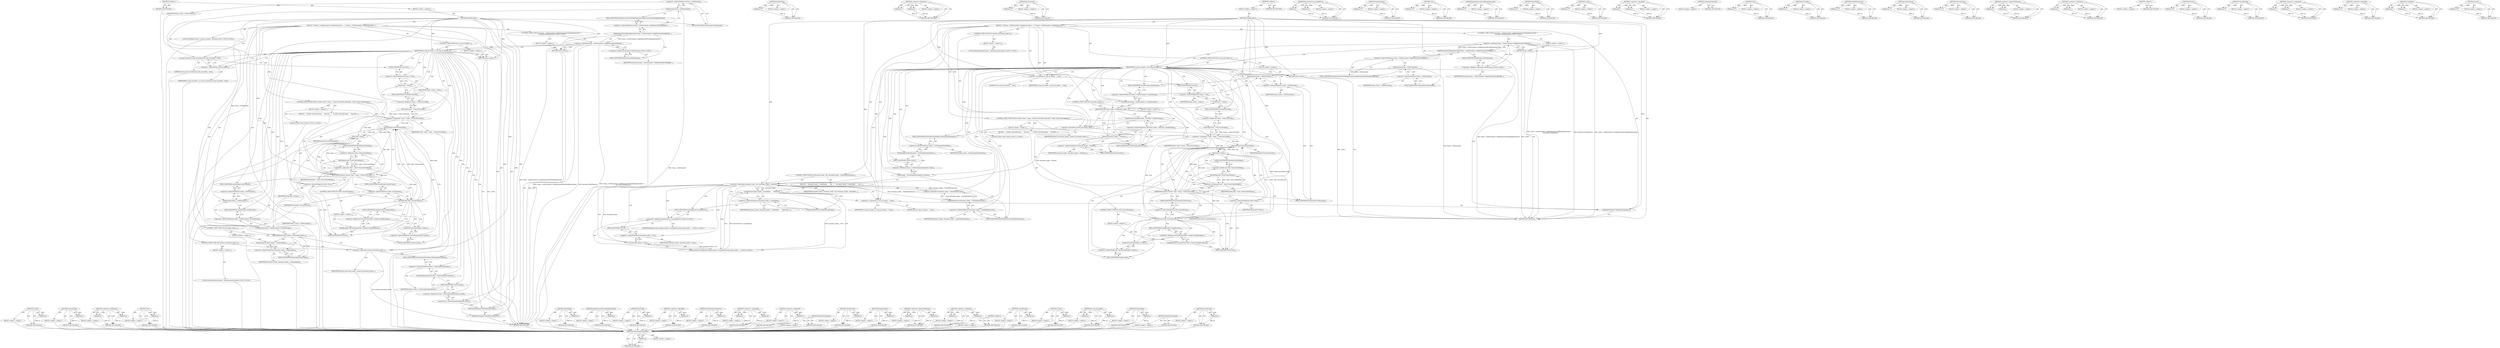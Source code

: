 digraph "IsLocalFrame" {
vulnerable_219 [label=<(METHOD,GetNavigationScheduler)>];
vulnerable_220 [label=<(PARAM,p1)>];
vulnerable_221 [label=<(BLOCK,&lt;empty&gt;,&lt;empty&gt;)>];
vulnerable_222 [label=<(METHOD_RETURN,ANY)>];
vulnerable_203 [label=<(METHOD,StopFetching)>];
vulnerable_204 [label=<(PARAM,p1)>];
vulnerable_205 [label=<(BLOCK,&lt;empty&gt;,&lt;empty&gt;)>];
vulnerable_206 [label=<(METHOD_RETURN,ANY)>];
vulnerable_161 [label=<(METHOD,&lt;operator&gt;.fieldAccess)>];
vulnerable_162 [label=<(PARAM,p1)>];
vulnerable_163 [label=<(PARAM,p2)>];
vulnerable_164 [label=<(BLOCK,&lt;empty&gt;,&lt;empty&gt;)>];
vulnerable_165 [label=<(METHOD_RETURN,ANY)>];
vulnerable_183 [label=<(METHOD,IsLocalFrame)>];
vulnerable_184 [label=<(PARAM,p1)>];
vulnerable_185 [label=<(BLOCK,&lt;empty&gt;,&lt;empty&gt;)>];
vulnerable_186 [label=<(METHOD_RETURN,ANY)>];
vulnerable_6 [label=<(METHOD,&lt;global&gt;)<SUB>1</SUB>>];
vulnerable_7 [label=<(BLOCK,&lt;empty&gt;,&lt;empty&gt;)<SUB>1</SUB>>];
vulnerable_8 [label=<(METHOD,StopAllLoaders)<SUB>1</SUB>>];
vulnerable_9 [label=<(BLOCK,{
  if (frame_-&gt;GetDocument()-&gt;PageDismissalEve...,{
  if (frame_-&gt;GetDocument()-&gt;PageDismissalEve...)<SUB>1</SUB>>];
vulnerable_10 [label="<(CONTROL_STRUCTURE,IF,if (frame_-&gt;GetDocument()-&gt;PageDismissalEventBeingDispatched() !=
      Document::kNoDismissal))<SUB>2</SUB>>"];
vulnerable_11 [label=<(&lt;operator&gt;.notEquals,frame_-&gt;GetDocument()-&gt;PageDismissalEventBeingD...)<SUB>2</SUB>>];
vulnerable_12 [label=<(PageDismissalEventBeingDispatched,frame_-&gt;GetDocument()-&gt;PageDismissalEventBeingD...)<SUB>2</SUB>>];
vulnerable_13 [label=<(&lt;operator&gt;.indirectFieldAccess,frame_-&gt;GetDocument()-&gt;PageDismissalEventBeingD...)<SUB>2</SUB>>];
vulnerable_14 [label=<(GetDocument,frame_-&gt;GetDocument())<SUB>2</SUB>>];
vulnerable_15 [label=<(&lt;operator&gt;.indirectFieldAccess,frame_-&gt;GetDocument)<SUB>2</SUB>>];
vulnerable_16 [label=<(IDENTIFIER,frame_,frame_-&gt;GetDocument())<SUB>2</SUB>>];
vulnerable_17 [label=<(FIELD_IDENTIFIER,GetDocument,GetDocument)<SUB>2</SUB>>];
vulnerable_18 [label=<(FIELD_IDENTIFIER,PageDismissalEventBeingDispatched,PageDismissalEventBeingDispatched)<SUB>2</SUB>>];
vulnerable_19 [label="<(&lt;operator&gt;.fieldAccess,Document::kNoDismissal)<SUB>3</SUB>>"];
vulnerable_20 [label=<(IDENTIFIER,Document,frame_-&gt;GetDocument()-&gt;PageDismissalEventBeingD...)<SUB>3</SUB>>];
vulnerable_21 [label=<(FIELD_IDENTIFIER,kNoDismissal,kNoDismissal)<SUB>3</SUB>>];
vulnerable_22 [label=<(BLOCK,&lt;empty&gt;,&lt;empty&gt;)<SUB>4</SUB>>];
vulnerable_23 [label=<(RETURN,return;,return;)<SUB>4</SUB>>];
vulnerable_24 [label=<(CONTROL_STRUCTURE,IF,if (in_stop_all_loaders_))<SUB>6</SUB>>];
vulnerable_25 [label=<(IDENTIFIER,in_stop_all_loaders_,if (in_stop_all_loaders_))<SUB>6</SUB>>];
vulnerable_26 [label=<(BLOCK,&lt;empty&gt;,&lt;empty&gt;)<SUB>7</SUB>>];
vulnerable_27 [label=<(RETURN,return;,return;)<SUB>7</SUB>>];
vulnerable_28 [label=<(&lt;operator&gt;.assignment,in_stop_all_loaders_ = true)<SUB>9</SUB>>];
vulnerable_29 [label=<(IDENTIFIER,in_stop_all_loaders_,in_stop_all_loaders_ = true)<SUB>9</SUB>>];
vulnerable_30 [label=<(LITERAL,true,in_stop_all_loaders_ = true)<SUB>9</SUB>>];
vulnerable_31 [label=<(CONTROL_STRUCTURE,FOR,for (Frame* child = frame_-&gt;Tree().FirstChild();child;child = child-&gt;Tree().NextSibling()))<SUB>11</SUB>>];
vulnerable_32 [label=<(BLOCK,&lt;empty&gt;,&lt;empty&gt;)<SUB>11</SUB>>];
vulnerable_33 [label="<(LOCAL,Frame* child: Frame*)<SUB>11</SUB>>"];
vulnerable_34 [label=<(&lt;operator&gt;.assignment,* child = frame_-&gt;Tree().FirstChild())<SUB>11</SUB>>];
vulnerable_35 [label=<(IDENTIFIER,child,* child = frame_-&gt;Tree().FirstChild())<SUB>11</SUB>>];
vulnerable_36 [label=<(FirstChild,frame_-&gt;Tree().FirstChild())<SUB>11</SUB>>];
vulnerable_37 [label=<(&lt;operator&gt;.fieldAccess,frame_-&gt;Tree().FirstChild)<SUB>11</SUB>>];
vulnerable_38 [label=<(Tree,frame_-&gt;Tree())<SUB>11</SUB>>];
vulnerable_39 [label=<(&lt;operator&gt;.indirectFieldAccess,frame_-&gt;Tree)<SUB>11</SUB>>];
vulnerable_40 [label=<(IDENTIFIER,frame_,frame_-&gt;Tree())<SUB>11</SUB>>];
vulnerable_41 [label=<(FIELD_IDENTIFIER,Tree,Tree)<SUB>11</SUB>>];
vulnerable_42 [label=<(FIELD_IDENTIFIER,FirstChild,FirstChild)<SUB>11</SUB>>];
vulnerable_43 [label=<(IDENTIFIER,child,for (Frame* child = frame_-&gt;Tree().FirstChild()...)<SUB>11</SUB>>];
vulnerable_44 [label=<(&lt;operator&gt;.assignment,child = child-&gt;Tree().NextSibling())<SUB>12</SUB>>];
vulnerable_45 [label=<(IDENTIFIER,child,child = child-&gt;Tree().NextSibling())<SUB>12</SUB>>];
vulnerable_46 [label=<(NextSibling,child-&gt;Tree().NextSibling())<SUB>12</SUB>>];
vulnerable_47 [label=<(&lt;operator&gt;.fieldAccess,child-&gt;Tree().NextSibling)<SUB>12</SUB>>];
vulnerable_48 [label=<(Tree,child-&gt;Tree())<SUB>12</SUB>>];
vulnerable_49 [label=<(&lt;operator&gt;.indirectFieldAccess,child-&gt;Tree)<SUB>12</SUB>>];
vulnerable_50 [label=<(IDENTIFIER,child,child-&gt;Tree())<SUB>12</SUB>>];
vulnerable_51 [label=<(FIELD_IDENTIFIER,Tree,Tree)<SUB>12</SUB>>];
vulnerable_52 [label=<(FIELD_IDENTIFIER,NextSibling,NextSibling)<SUB>12</SUB>>];
vulnerable_53 [label=<(BLOCK,{
    if (child-&gt;IsLocalFrame())
      ToLocalF...,{
    if (child-&gt;IsLocalFrame())
      ToLocalF...)<SUB>12</SUB>>];
vulnerable_54 [label=<(CONTROL_STRUCTURE,IF,if (child-&gt;IsLocalFrame()))<SUB>13</SUB>>];
vulnerable_55 [label=<(IsLocalFrame,child-&gt;IsLocalFrame())<SUB>13</SUB>>];
vulnerable_56 [label=<(&lt;operator&gt;.indirectFieldAccess,child-&gt;IsLocalFrame)<SUB>13</SUB>>];
vulnerable_57 [label=<(IDENTIFIER,child,child-&gt;IsLocalFrame())<SUB>13</SUB>>];
vulnerable_58 [label=<(FIELD_IDENTIFIER,IsLocalFrame,IsLocalFrame)<SUB>13</SUB>>];
vulnerable_59 [label=<(BLOCK,&lt;empty&gt;,&lt;empty&gt;)<SUB>14</SUB>>];
vulnerable_60 [label=<(StopAllLoaders,ToLocalFrame(child)-&gt;Loader().StopAllLoaders())<SUB>14</SUB>>];
vulnerable_61 [label=<(&lt;operator&gt;.fieldAccess,ToLocalFrame(child)-&gt;Loader().StopAllLoaders)<SUB>14</SUB>>];
vulnerable_62 [label=<(Loader,ToLocalFrame(child)-&gt;Loader())<SUB>14</SUB>>];
vulnerable_63 [label=<(&lt;operator&gt;.indirectFieldAccess,ToLocalFrame(child)-&gt;Loader)<SUB>14</SUB>>];
vulnerable_64 [label=<(ToLocalFrame,ToLocalFrame(child))<SUB>14</SUB>>];
vulnerable_65 [label=<(IDENTIFIER,child,ToLocalFrame(child))<SUB>14</SUB>>];
vulnerable_66 [label=<(FIELD_IDENTIFIER,Loader,Loader)<SUB>14</SUB>>];
vulnerable_67 [label=<(FIELD_IDENTIFIER,StopAllLoaders,StopAllLoaders)<SUB>14</SUB>>];
vulnerable_68 [label=<(CancelParsing,frame_-&gt;GetDocument()-&gt;CancelParsing())<SUB>17</SUB>>];
vulnerable_69 [label=<(&lt;operator&gt;.indirectFieldAccess,frame_-&gt;GetDocument()-&gt;CancelParsing)<SUB>17</SUB>>];
vulnerable_70 [label=<(GetDocument,frame_-&gt;GetDocument())<SUB>17</SUB>>];
vulnerable_71 [label=<(&lt;operator&gt;.indirectFieldAccess,frame_-&gt;GetDocument)<SUB>17</SUB>>];
vulnerable_72 [label=<(IDENTIFIER,frame_,frame_-&gt;GetDocument())<SUB>17</SUB>>];
vulnerable_73 [label=<(FIELD_IDENTIFIER,GetDocument,GetDocument)<SUB>17</SUB>>];
vulnerable_74 [label=<(FIELD_IDENTIFIER,CancelParsing,CancelParsing)<SUB>17</SUB>>];
vulnerable_75 [label=<(CONTROL_STRUCTURE,IF,if (document_loader_))<SUB>18</SUB>>];
vulnerable_76 [label=<(IDENTIFIER,document_loader_,if (document_loader_))<SUB>18</SUB>>];
vulnerable_77 [label=<(BLOCK,&lt;empty&gt;,&lt;empty&gt;)<SUB>19</SUB>>];
vulnerable_78 [label=<(StopFetching,document_loader_-&gt;Fetcher()-&gt;StopFetching())<SUB>19</SUB>>];
vulnerable_79 [label=<(&lt;operator&gt;.indirectFieldAccess,document_loader_-&gt;Fetcher()-&gt;StopFetching)<SUB>19</SUB>>];
vulnerable_80 [label=<(Fetcher,document_loader_-&gt;Fetcher())<SUB>19</SUB>>];
vulnerable_81 [label=<(&lt;operator&gt;.indirectFieldAccess,document_loader_-&gt;Fetcher)<SUB>19</SUB>>];
vulnerable_82 [label=<(IDENTIFIER,document_loader_,document_loader_-&gt;Fetcher())<SUB>19</SUB>>];
vulnerable_83 [label=<(FIELD_IDENTIFIER,Fetcher,Fetcher)<SUB>19</SUB>>];
vulnerable_84 [label=<(FIELD_IDENTIFIER,StopFetching,StopFetching)<SUB>19</SUB>>];
vulnerable_85 [label=<(CONTROL_STRUCTURE,IF,if (!protect_provisional_loader_))<SUB>20</SUB>>];
vulnerable_86 [label=<(&lt;operator&gt;.logicalNot,!protect_provisional_loader_)<SUB>20</SUB>>];
vulnerable_87 [label=<(IDENTIFIER,protect_provisional_loader_,!protect_provisional_loader_)<SUB>20</SUB>>];
vulnerable_88 [label=<(BLOCK,&lt;empty&gt;,&lt;empty&gt;)<SUB>21</SUB>>];
vulnerable_89 [label="<(LOCAL,DetachDocumentLoader : DetachDocumentLoader)<SUB>21</SUB>>"];
vulnerable_90 [label=<(Cancel,frame_-&gt;GetNavigationScheduler().Cancel())<SUB>22</SUB>>];
vulnerable_91 [label=<(&lt;operator&gt;.fieldAccess,frame_-&gt;GetNavigationScheduler().Cancel)<SUB>22</SUB>>];
vulnerable_92 [label=<(GetNavigationScheduler,frame_-&gt;GetNavigationScheduler())<SUB>22</SUB>>];
vulnerable_93 [label=<(&lt;operator&gt;.indirectFieldAccess,frame_-&gt;GetNavigationScheduler)<SUB>22</SUB>>];
vulnerable_94 [label=<(IDENTIFIER,frame_,frame_-&gt;GetNavigationScheduler())<SUB>22</SUB>>];
vulnerable_95 [label=<(FIELD_IDENTIFIER,GetNavigationScheduler,GetNavigationScheduler)<SUB>22</SUB>>];
vulnerable_96 [label=<(FIELD_IDENTIFIER,Cancel,Cancel)<SUB>22</SUB>>];
vulnerable_97 [label=<(CONTROL_STRUCTURE,IF,if (document_loader_ &amp;&amp; !document_loader_-&gt;SentDidFinishLoad()))<SUB>23</SUB>>];
vulnerable_98 [label=<(&lt;operator&gt;.logicalAnd,document_loader_ &amp;&amp; !document_loader_-&gt;SentDidF...)<SUB>23</SUB>>];
vulnerable_99 [label=<(IDENTIFIER,document_loader_,document_loader_ &amp;&amp; !document_loader_-&gt;SentDidF...)<SUB>23</SUB>>];
vulnerable_100 [label=<(&lt;operator&gt;.logicalNot,!document_loader_-&gt;SentDidFinishLoad())<SUB>23</SUB>>];
vulnerable_101 [label=<(SentDidFinishLoad,document_loader_-&gt;SentDidFinishLoad())<SUB>23</SUB>>];
vulnerable_102 [label=<(&lt;operator&gt;.indirectFieldAccess,document_loader_-&gt;SentDidFinishLoad)<SUB>23</SUB>>];
vulnerable_103 [label=<(IDENTIFIER,document_loader_,document_loader_-&gt;SentDidFinishLoad())<SUB>23</SUB>>];
vulnerable_104 [label=<(FIELD_IDENTIFIER,SentDidFinishLoad,SentDidFinishLoad)<SUB>23</SUB>>];
vulnerable_105 [label=<(BLOCK,{
    document_loader_-&gt;LoadFailed(
        Res...,{
    document_loader_-&gt;LoadFailed(
        Res...)<SUB>23</SUB>>];
vulnerable_106 [label=<(LoadFailed,document_loader_-&gt;LoadFailed(
        ResourceE...)<SUB>24</SUB>>];
vulnerable_107 [label=<(&lt;operator&gt;.indirectFieldAccess,document_loader_-&gt;LoadFailed)<SUB>24</SUB>>];
vulnerable_108 [label=<(IDENTIFIER,document_loader_,document_loader_-&gt;LoadFailed(
        ResourceE...)<SUB>24</SUB>>];
vulnerable_109 [label=<(FIELD_IDENTIFIER,LoadFailed,LoadFailed)<SUB>24</SUB>>];
vulnerable_110 [label="<(ResourceError.CancelledError,ResourceError::CancelledError(document_loader_-...)<SUB>25</SUB>>"];
vulnerable_111 [label="<(&lt;operator&gt;.fieldAccess,ResourceError::CancelledError)<SUB>25</SUB>>"];
vulnerable_112 [label="<(IDENTIFIER,ResourceError,ResourceError::CancelledError(document_loader_-...)<SUB>25</SUB>>"];
vulnerable_113 [label=<(FIELD_IDENTIFIER,CancelledError,CancelledError)<SUB>25</SUB>>];
vulnerable_114 [label=<(Url,document_loader_-&gt;Url())<SUB>25</SUB>>];
vulnerable_115 [label=<(&lt;operator&gt;.indirectFieldAccess,document_loader_-&gt;Url)<SUB>25</SUB>>];
vulnerable_116 [label=<(IDENTIFIER,document_loader_,document_loader_-&gt;Url())<SUB>25</SUB>>];
vulnerable_117 [label=<(FIELD_IDENTIFIER,Url,Url)<SUB>25</SUB>>];
vulnerable_118 [label=<(&lt;operator&gt;.assignment,in_stop_all_loaders_ = false)<SUB>27</SUB>>];
vulnerable_119 [label=<(IDENTIFIER,in_stop_all_loaders_,in_stop_all_loaders_ = false)<SUB>27</SUB>>];
vulnerable_120 [label=<(LITERAL,false,in_stop_all_loaders_ = false)<SUB>27</SUB>>];
vulnerable_121 [label=<(TakeObjectSnapshot,TakeObjectSnapshot())<SUB>29</SUB>>];
vulnerable_122 [label=<(METHOD_RETURN,void)<SUB>1</SUB>>];
vulnerable_124 [label=<(METHOD_RETURN,ANY)<SUB>1</SUB>>];
vulnerable_237 [label=<(METHOD,ResourceError.CancelledError)>];
vulnerable_238 [label=<(PARAM,p1)>];
vulnerable_239 [label=<(PARAM,p2)>];
vulnerable_240 [label=<(BLOCK,&lt;empty&gt;,&lt;empty&gt;)>];
vulnerable_241 [label=<(METHOD_RETURN,ANY)>];
vulnerable_187 [label=<(METHOD,StopAllLoaders)>];
vulnerable_188 [label=<(PARAM,p1)>];
vulnerable_189 [label=<(BLOCK,&lt;empty&gt;,&lt;empty&gt;)>];
vulnerable_190 [label=<(METHOD_RETURN,ANY)>];
vulnerable_242 [label=<(METHOD,Url)>];
vulnerable_243 [label=<(PARAM,p1)>];
vulnerable_244 [label=<(BLOCK,&lt;empty&gt;,&lt;empty&gt;)>];
vulnerable_245 [label=<(METHOD_RETURN,ANY)>];
vulnerable_148 [label=<(METHOD,PageDismissalEventBeingDispatched)>];
vulnerable_149 [label=<(PARAM,p1)>];
vulnerable_150 [label=<(BLOCK,&lt;empty&gt;,&lt;empty&gt;)>];
vulnerable_151 [label=<(METHOD_RETURN,ANY)>];
vulnerable_179 [label=<(METHOD,NextSibling)>];
vulnerable_180 [label=<(PARAM,p1)>];
vulnerable_181 [label=<(BLOCK,&lt;empty&gt;,&lt;empty&gt;)>];
vulnerable_182 [label=<(METHOD_RETURN,ANY)>];
vulnerable_215 [label=<(METHOD,Cancel)>];
vulnerable_216 [label=<(PARAM,p1)>];
vulnerable_217 [label=<(BLOCK,&lt;empty&gt;,&lt;empty&gt;)>];
vulnerable_218 [label=<(METHOD_RETURN,ANY)>];
vulnerable_223 [label=<(METHOD,&lt;operator&gt;.logicalAnd)>];
vulnerable_224 [label=<(PARAM,p1)>];
vulnerable_225 [label=<(PARAM,p2)>];
vulnerable_226 [label=<(BLOCK,&lt;empty&gt;,&lt;empty&gt;)>];
vulnerable_227 [label=<(METHOD_RETURN,ANY)>];
vulnerable_246 [label=<(METHOD,TakeObjectSnapshot)>];
vulnerable_247 [label=<(BLOCK,&lt;empty&gt;,&lt;empty&gt;)>];
vulnerable_248 [label=<(METHOD_RETURN,ANY)>];
vulnerable_175 [label=<(METHOD,Tree)>];
vulnerable_176 [label=<(PARAM,p1)>];
vulnerable_177 [label=<(BLOCK,&lt;empty&gt;,&lt;empty&gt;)>];
vulnerable_178 [label=<(METHOD_RETURN,ANY)>];
vulnerable_171 [label=<(METHOD,FirstChild)>];
vulnerable_172 [label=<(PARAM,p1)>];
vulnerable_173 [label=<(BLOCK,&lt;empty&gt;,&lt;empty&gt;)>];
vulnerable_174 [label=<(METHOD_RETURN,ANY)>];
vulnerable_228 [label=<(METHOD,SentDidFinishLoad)>];
vulnerable_229 [label=<(PARAM,p1)>];
vulnerable_230 [label=<(BLOCK,&lt;empty&gt;,&lt;empty&gt;)>];
vulnerable_231 [label=<(METHOD_RETURN,ANY)>];
vulnerable_157 [label=<(METHOD,GetDocument)>];
vulnerable_158 [label=<(PARAM,p1)>];
vulnerable_159 [label=<(BLOCK,&lt;empty&gt;,&lt;empty&gt;)>];
vulnerable_160 [label=<(METHOD_RETURN,ANY)>];
vulnerable_195 [label=<(METHOD,ToLocalFrame)>];
vulnerable_196 [label=<(PARAM,p1)>];
vulnerable_197 [label=<(BLOCK,&lt;empty&gt;,&lt;empty&gt;)>];
vulnerable_198 [label=<(METHOD_RETURN,ANY)>];
vulnerable_152 [label=<(METHOD,&lt;operator&gt;.indirectFieldAccess)>];
vulnerable_153 [label=<(PARAM,p1)>];
vulnerable_154 [label=<(PARAM,p2)>];
vulnerable_155 [label=<(BLOCK,&lt;empty&gt;,&lt;empty&gt;)>];
vulnerable_156 [label=<(METHOD_RETURN,ANY)>];
vulnerable_143 [label=<(METHOD,&lt;operator&gt;.notEquals)>];
vulnerable_144 [label=<(PARAM,p1)>];
vulnerable_145 [label=<(PARAM,p2)>];
vulnerable_146 [label=<(BLOCK,&lt;empty&gt;,&lt;empty&gt;)>];
vulnerable_147 [label=<(METHOD_RETURN,ANY)>];
vulnerable_137 [label=<(METHOD,&lt;global&gt;)<SUB>1</SUB>>];
vulnerable_138 [label=<(BLOCK,&lt;empty&gt;,&lt;empty&gt;)>];
vulnerable_139 [label=<(METHOD_RETURN,ANY)>];
vulnerable_207 [label=<(METHOD,Fetcher)>];
vulnerable_208 [label=<(PARAM,p1)>];
vulnerable_209 [label=<(BLOCK,&lt;empty&gt;,&lt;empty&gt;)>];
vulnerable_210 [label=<(METHOD_RETURN,ANY)>];
vulnerable_199 [label=<(METHOD,CancelParsing)>];
vulnerable_200 [label=<(PARAM,p1)>];
vulnerable_201 [label=<(BLOCK,&lt;empty&gt;,&lt;empty&gt;)>];
vulnerable_202 [label=<(METHOD_RETURN,ANY)>];
vulnerable_166 [label=<(METHOD,&lt;operator&gt;.assignment)>];
vulnerable_167 [label=<(PARAM,p1)>];
vulnerable_168 [label=<(PARAM,p2)>];
vulnerable_169 [label=<(BLOCK,&lt;empty&gt;,&lt;empty&gt;)>];
vulnerable_170 [label=<(METHOD_RETURN,ANY)>];
vulnerable_211 [label=<(METHOD,&lt;operator&gt;.logicalNot)>];
vulnerable_212 [label=<(PARAM,p1)>];
vulnerable_213 [label=<(BLOCK,&lt;empty&gt;,&lt;empty&gt;)>];
vulnerable_214 [label=<(METHOD_RETURN,ANY)>];
vulnerable_232 [label=<(METHOD,LoadFailed)>];
vulnerable_233 [label=<(PARAM,p1)>];
vulnerable_234 [label=<(PARAM,p2)>];
vulnerable_235 [label=<(BLOCK,&lt;empty&gt;,&lt;empty&gt;)>];
vulnerable_236 [label=<(METHOD_RETURN,ANY)>];
vulnerable_191 [label=<(METHOD,Loader)>];
vulnerable_192 [label=<(PARAM,p1)>];
vulnerable_193 [label=<(BLOCK,&lt;empty&gt;,&lt;empty&gt;)>];
vulnerable_194 [label=<(METHOD_RETURN,ANY)>];
fixed_198 [label=<(METHOD,Cancel)>];
fixed_199 [label=<(PARAM,p1)>];
fixed_200 [label=<(BLOCK,&lt;empty&gt;,&lt;empty&gt;)>];
fixed_201 [label=<(METHOD_RETURN,ANY)>];
fixed_182 [label=<(METHOD,ToLocalFrame)>];
fixed_183 [label=<(PARAM,p1)>];
fixed_184 [label=<(BLOCK,&lt;empty&gt;,&lt;empty&gt;)>];
fixed_185 [label=<(METHOD_RETURN,ANY)>];
fixed_139 [label=<(METHOD,&lt;operator&gt;.fieldAccess)>];
fixed_140 [label=<(PARAM,p1)>];
fixed_141 [label=<(PARAM,p2)>];
fixed_142 [label=<(BLOCK,&lt;empty&gt;,&lt;empty&gt;)>];
fixed_143 [label=<(METHOD_RETURN,ANY)>];
fixed_162 [label=<(METHOD,Tree)>];
fixed_163 [label=<(PARAM,p1)>];
fixed_164 [label=<(BLOCK,&lt;empty&gt;,&lt;empty&gt;)>];
fixed_165 [label=<(METHOD_RETURN,ANY)>];
fixed_6 [label=<(METHOD,&lt;global&gt;)<SUB>1</SUB>>];
fixed_7 [label=<(BLOCK,&lt;empty&gt;,&lt;empty&gt;)<SUB>1</SUB>>];
fixed_8 [label=<(METHOD,StopAllLoaders)<SUB>1</SUB>>];
fixed_9 [label=<(BLOCK,{
  if (frame_-&gt;GetDocument()-&gt;PageDismissalEve...,{
  if (frame_-&gt;GetDocument()-&gt;PageDismissalEve...)<SUB>1</SUB>>];
fixed_10 [label="<(CONTROL_STRUCTURE,IF,if (frame_-&gt;GetDocument()-&gt;PageDismissalEventBeingDispatched() !=
      Document::kNoDismissal))<SUB>2</SUB>>"];
fixed_11 [label=<(&lt;operator&gt;.notEquals,frame_-&gt;GetDocument()-&gt;PageDismissalEventBeingD...)<SUB>2</SUB>>];
fixed_12 [label=<(PageDismissalEventBeingDispatched,frame_-&gt;GetDocument()-&gt;PageDismissalEventBeingD...)<SUB>2</SUB>>];
fixed_13 [label=<(&lt;operator&gt;.indirectFieldAccess,frame_-&gt;GetDocument()-&gt;PageDismissalEventBeingD...)<SUB>2</SUB>>];
fixed_14 [label=<(GetDocument,frame_-&gt;GetDocument())<SUB>2</SUB>>];
fixed_15 [label=<(&lt;operator&gt;.indirectFieldAccess,frame_-&gt;GetDocument)<SUB>2</SUB>>];
fixed_16 [label=<(IDENTIFIER,frame_,frame_-&gt;GetDocument())<SUB>2</SUB>>];
fixed_17 [label=<(FIELD_IDENTIFIER,GetDocument,GetDocument)<SUB>2</SUB>>];
fixed_18 [label=<(FIELD_IDENTIFIER,PageDismissalEventBeingDispatched,PageDismissalEventBeingDispatched)<SUB>2</SUB>>];
fixed_19 [label="<(&lt;operator&gt;.fieldAccess,Document::kNoDismissal)<SUB>3</SUB>>"];
fixed_20 [label=<(IDENTIFIER,Document,frame_-&gt;GetDocument()-&gt;PageDismissalEventBeingD...)<SUB>3</SUB>>];
fixed_21 [label=<(FIELD_IDENTIFIER,kNoDismissal,kNoDismissal)<SUB>3</SUB>>];
fixed_22 [label=<(BLOCK,&lt;empty&gt;,&lt;empty&gt;)<SUB>4</SUB>>];
fixed_23 [label=<(RETURN,return;,return;)<SUB>4</SUB>>];
fixed_24 [label=<(CONTROL_STRUCTURE,IF,if (in_stop_all_loaders_))<SUB>6</SUB>>];
fixed_25 [label=<(IDENTIFIER,in_stop_all_loaders_,if (in_stop_all_loaders_))<SUB>6</SUB>>];
fixed_26 [label=<(BLOCK,&lt;empty&gt;,&lt;empty&gt;)<SUB>7</SUB>>];
fixed_27 [label=<(RETURN,return;,return;)<SUB>7</SUB>>];
fixed_28 [label="<(LOCAL,AutoReset&lt;bool&gt; in_stop_all_loaders: AutoReset&lt;bool&gt;)<SUB>9</SUB>>"];
fixed_29 [label=<(in_stop_all_loaders,in_stop_all_loaders(&amp;in_stop_all_loaders_, true))<SUB>9</SUB>>];
fixed_30 [label=<(&lt;operator&gt;.addressOf,&amp;in_stop_all_loaders_)<SUB>9</SUB>>];
fixed_31 [label=<(IDENTIFIER,in_stop_all_loaders_,in_stop_all_loaders(&amp;in_stop_all_loaders_, true))<SUB>9</SUB>>];
fixed_32 [label=<(LITERAL,true,in_stop_all_loaders(&amp;in_stop_all_loaders_, true))<SUB>9</SUB>>];
fixed_33 [label=<(CONTROL_STRUCTURE,FOR,for (Frame* child = frame_-&gt;Tree().FirstChild();child;child = child-&gt;Tree().NextSibling()))<SUB>11</SUB>>];
fixed_34 [label=<(BLOCK,&lt;empty&gt;,&lt;empty&gt;)<SUB>11</SUB>>];
fixed_35 [label="<(LOCAL,Frame* child: Frame*)<SUB>11</SUB>>"];
fixed_36 [label=<(&lt;operator&gt;.assignment,* child = frame_-&gt;Tree().FirstChild())<SUB>11</SUB>>];
fixed_37 [label=<(IDENTIFIER,child,* child = frame_-&gt;Tree().FirstChild())<SUB>11</SUB>>];
fixed_38 [label=<(FirstChild,frame_-&gt;Tree().FirstChild())<SUB>11</SUB>>];
fixed_39 [label=<(&lt;operator&gt;.fieldAccess,frame_-&gt;Tree().FirstChild)<SUB>11</SUB>>];
fixed_40 [label=<(Tree,frame_-&gt;Tree())<SUB>11</SUB>>];
fixed_41 [label=<(&lt;operator&gt;.indirectFieldAccess,frame_-&gt;Tree)<SUB>11</SUB>>];
fixed_42 [label=<(IDENTIFIER,frame_,frame_-&gt;Tree())<SUB>11</SUB>>];
fixed_43 [label=<(FIELD_IDENTIFIER,Tree,Tree)<SUB>11</SUB>>];
fixed_44 [label=<(FIELD_IDENTIFIER,FirstChild,FirstChild)<SUB>11</SUB>>];
fixed_45 [label=<(IDENTIFIER,child,for (Frame* child = frame_-&gt;Tree().FirstChild()...)<SUB>11</SUB>>];
fixed_46 [label=<(&lt;operator&gt;.assignment,child = child-&gt;Tree().NextSibling())<SUB>12</SUB>>];
fixed_47 [label=<(IDENTIFIER,child,child = child-&gt;Tree().NextSibling())<SUB>12</SUB>>];
fixed_48 [label=<(NextSibling,child-&gt;Tree().NextSibling())<SUB>12</SUB>>];
fixed_49 [label=<(&lt;operator&gt;.fieldAccess,child-&gt;Tree().NextSibling)<SUB>12</SUB>>];
fixed_50 [label=<(Tree,child-&gt;Tree())<SUB>12</SUB>>];
fixed_51 [label=<(&lt;operator&gt;.indirectFieldAccess,child-&gt;Tree)<SUB>12</SUB>>];
fixed_52 [label=<(IDENTIFIER,child,child-&gt;Tree())<SUB>12</SUB>>];
fixed_53 [label=<(FIELD_IDENTIFIER,Tree,Tree)<SUB>12</SUB>>];
fixed_54 [label=<(FIELD_IDENTIFIER,NextSibling,NextSibling)<SUB>12</SUB>>];
fixed_55 [label=<(BLOCK,{
    if (child-&gt;IsLocalFrame())
      ToLocalF...,{
    if (child-&gt;IsLocalFrame())
      ToLocalF...)<SUB>12</SUB>>];
fixed_56 [label=<(CONTROL_STRUCTURE,IF,if (child-&gt;IsLocalFrame()))<SUB>13</SUB>>];
fixed_57 [label=<(IsLocalFrame,child-&gt;IsLocalFrame())<SUB>13</SUB>>];
fixed_58 [label=<(&lt;operator&gt;.indirectFieldAccess,child-&gt;IsLocalFrame)<SUB>13</SUB>>];
fixed_59 [label=<(IDENTIFIER,child,child-&gt;IsLocalFrame())<SUB>13</SUB>>];
fixed_60 [label=<(FIELD_IDENTIFIER,IsLocalFrame,IsLocalFrame)<SUB>13</SUB>>];
fixed_61 [label=<(BLOCK,&lt;empty&gt;,&lt;empty&gt;)<SUB>14</SUB>>];
fixed_62 [label=<(StopAllLoaders,ToLocalFrame(child)-&gt;Loader().StopAllLoaders())<SUB>14</SUB>>];
fixed_63 [label=<(&lt;operator&gt;.fieldAccess,ToLocalFrame(child)-&gt;Loader().StopAllLoaders)<SUB>14</SUB>>];
fixed_64 [label=<(Loader,ToLocalFrame(child)-&gt;Loader())<SUB>14</SUB>>];
fixed_65 [label=<(&lt;operator&gt;.indirectFieldAccess,ToLocalFrame(child)-&gt;Loader)<SUB>14</SUB>>];
fixed_66 [label=<(ToLocalFrame,ToLocalFrame(child))<SUB>14</SUB>>];
fixed_67 [label=<(IDENTIFIER,child,ToLocalFrame(child))<SUB>14</SUB>>];
fixed_68 [label=<(FIELD_IDENTIFIER,Loader,Loader)<SUB>14</SUB>>];
fixed_69 [label=<(FIELD_IDENTIFIER,StopAllLoaders,StopAllLoaders)<SUB>14</SUB>>];
fixed_70 [label=<(CancelParsing,frame_-&gt;GetDocument()-&gt;CancelParsing())<SUB>17</SUB>>];
fixed_71 [label=<(&lt;operator&gt;.indirectFieldAccess,frame_-&gt;GetDocument()-&gt;CancelParsing)<SUB>17</SUB>>];
fixed_72 [label=<(GetDocument,frame_-&gt;GetDocument())<SUB>17</SUB>>];
fixed_73 [label=<(&lt;operator&gt;.indirectFieldAccess,frame_-&gt;GetDocument)<SUB>17</SUB>>];
fixed_74 [label=<(IDENTIFIER,frame_,frame_-&gt;GetDocument())<SUB>17</SUB>>];
fixed_75 [label=<(FIELD_IDENTIFIER,GetDocument,GetDocument)<SUB>17</SUB>>];
fixed_76 [label=<(FIELD_IDENTIFIER,CancelParsing,CancelParsing)<SUB>17</SUB>>];
fixed_77 [label=<(CONTROL_STRUCTURE,IF,if (document_loader_))<SUB>18</SUB>>];
fixed_78 [label=<(IDENTIFIER,document_loader_,if (document_loader_))<SUB>18</SUB>>];
fixed_79 [label=<(BLOCK,&lt;empty&gt;,&lt;empty&gt;)<SUB>19</SUB>>];
fixed_80 [label=<(StopLoading,document_loader_-&gt;StopLoading())<SUB>19</SUB>>];
fixed_81 [label=<(&lt;operator&gt;.indirectFieldAccess,document_loader_-&gt;StopLoading)<SUB>19</SUB>>];
fixed_82 [label=<(IDENTIFIER,document_loader_,document_loader_-&gt;StopLoading())<SUB>19</SUB>>];
fixed_83 [label=<(FIELD_IDENTIFIER,StopLoading,StopLoading)<SUB>19</SUB>>];
fixed_84 [label=<(CONTROL_STRUCTURE,IF,if (!protect_provisional_loader_))<SUB>20</SUB>>];
fixed_85 [label=<(&lt;operator&gt;.logicalNot,!protect_provisional_loader_)<SUB>20</SUB>>];
fixed_86 [label=<(IDENTIFIER,protect_provisional_loader_,!protect_provisional_loader_)<SUB>20</SUB>>];
fixed_87 [label=<(BLOCK,&lt;empty&gt;,&lt;empty&gt;)<SUB>21</SUB>>];
fixed_88 [label="<(LOCAL,DetachDocumentLoader : DetachDocumentLoader)<SUB>21</SUB>>"];
fixed_89 [label=<(Cancel,frame_-&gt;GetNavigationScheduler().Cancel())<SUB>22</SUB>>];
fixed_90 [label=<(&lt;operator&gt;.fieldAccess,frame_-&gt;GetNavigationScheduler().Cancel)<SUB>22</SUB>>];
fixed_91 [label=<(GetNavigationScheduler,frame_-&gt;GetNavigationScheduler())<SUB>22</SUB>>];
fixed_92 [label=<(&lt;operator&gt;.indirectFieldAccess,frame_-&gt;GetNavigationScheduler)<SUB>22</SUB>>];
fixed_93 [label=<(IDENTIFIER,frame_,frame_-&gt;GetNavigationScheduler())<SUB>22</SUB>>];
fixed_94 [label=<(FIELD_IDENTIFIER,GetNavigationScheduler,GetNavigationScheduler)<SUB>22</SUB>>];
fixed_95 [label=<(FIELD_IDENTIFIER,Cancel,Cancel)<SUB>22</SUB>>];
fixed_96 [label=<(DidFinishNavigation,DidFinishNavigation())<SUB>23</SUB>>];
fixed_97 [label=<(TakeObjectSnapshot,TakeObjectSnapshot())<SUB>25</SUB>>];
fixed_98 [label=<(METHOD_RETURN,void)<SUB>1</SUB>>];
fixed_100 [label=<(METHOD_RETURN,ANY)<SUB>1</SUB>>];
fixed_166 [label=<(METHOD,NextSibling)>];
fixed_167 [label=<(PARAM,p1)>];
fixed_168 [label=<(BLOCK,&lt;empty&gt;,&lt;empty&gt;)>];
fixed_169 [label=<(METHOD_RETURN,ANY)>];
fixed_126 [label=<(METHOD,PageDismissalEventBeingDispatched)>];
fixed_127 [label=<(PARAM,p1)>];
fixed_128 [label=<(BLOCK,&lt;empty&gt;,&lt;empty&gt;)>];
fixed_129 [label=<(METHOD_RETURN,ANY)>];
fixed_158 [label=<(METHOD,FirstChild)>];
fixed_159 [label=<(PARAM,p1)>];
fixed_160 [label=<(BLOCK,&lt;empty&gt;,&lt;empty&gt;)>];
fixed_161 [label=<(METHOD_RETURN,ANY)>];
fixed_194 [label=<(METHOD,&lt;operator&gt;.logicalNot)>];
fixed_195 [label=<(PARAM,p1)>];
fixed_196 [label=<(BLOCK,&lt;empty&gt;,&lt;empty&gt;)>];
fixed_197 [label=<(METHOD_RETURN,ANY)>];
fixed_202 [label=<(METHOD,GetNavigationScheduler)>];
fixed_203 [label=<(PARAM,p1)>];
fixed_204 [label=<(BLOCK,&lt;empty&gt;,&lt;empty&gt;)>];
fixed_205 [label=<(METHOD_RETURN,ANY)>];
fixed_153 [label=<(METHOD,&lt;operator&gt;.assignment)>];
fixed_154 [label=<(PARAM,p1)>];
fixed_155 [label=<(PARAM,p2)>];
fixed_156 [label=<(BLOCK,&lt;empty&gt;,&lt;empty&gt;)>];
fixed_157 [label=<(METHOD_RETURN,ANY)>];
fixed_149 [label=<(METHOD,&lt;operator&gt;.addressOf)>];
fixed_150 [label=<(PARAM,p1)>];
fixed_151 [label=<(BLOCK,&lt;empty&gt;,&lt;empty&gt;)>];
fixed_152 [label=<(METHOD_RETURN,ANY)>];
fixed_206 [label=<(METHOD,DidFinishNavigation)>];
fixed_207 [label=<(BLOCK,&lt;empty&gt;,&lt;empty&gt;)>];
fixed_208 [label=<(METHOD_RETURN,ANY)>];
fixed_135 [label=<(METHOD,GetDocument)>];
fixed_136 [label=<(PARAM,p1)>];
fixed_137 [label=<(BLOCK,&lt;empty&gt;,&lt;empty&gt;)>];
fixed_138 [label=<(METHOD_RETURN,ANY)>];
fixed_174 [label=<(METHOD,StopAllLoaders)>];
fixed_175 [label=<(PARAM,p1)>];
fixed_176 [label=<(BLOCK,&lt;empty&gt;,&lt;empty&gt;)>];
fixed_177 [label=<(METHOD_RETURN,ANY)>];
fixed_130 [label=<(METHOD,&lt;operator&gt;.indirectFieldAccess)>];
fixed_131 [label=<(PARAM,p1)>];
fixed_132 [label=<(PARAM,p2)>];
fixed_133 [label=<(BLOCK,&lt;empty&gt;,&lt;empty&gt;)>];
fixed_134 [label=<(METHOD_RETURN,ANY)>];
fixed_121 [label=<(METHOD,&lt;operator&gt;.notEquals)>];
fixed_122 [label=<(PARAM,p1)>];
fixed_123 [label=<(PARAM,p2)>];
fixed_124 [label=<(BLOCK,&lt;empty&gt;,&lt;empty&gt;)>];
fixed_125 [label=<(METHOD_RETURN,ANY)>];
fixed_115 [label=<(METHOD,&lt;global&gt;)<SUB>1</SUB>>];
fixed_116 [label=<(BLOCK,&lt;empty&gt;,&lt;empty&gt;)>];
fixed_117 [label=<(METHOD_RETURN,ANY)>];
fixed_186 [label=<(METHOD,CancelParsing)>];
fixed_187 [label=<(PARAM,p1)>];
fixed_188 [label=<(BLOCK,&lt;empty&gt;,&lt;empty&gt;)>];
fixed_189 [label=<(METHOD_RETURN,ANY)>];
fixed_178 [label=<(METHOD,Loader)>];
fixed_179 [label=<(PARAM,p1)>];
fixed_180 [label=<(BLOCK,&lt;empty&gt;,&lt;empty&gt;)>];
fixed_181 [label=<(METHOD_RETURN,ANY)>];
fixed_144 [label=<(METHOD,in_stop_all_loaders)>];
fixed_145 [label=<(PARAM,p1)>];
fixed_146 [label=<(PARAM,p2)>];
fixed_147 [label=<(BLOCK,&lt;empty&gt;,&lt;empty&gt;)>];
fixed_148 [label=<(METHOD_RETURN,ANY)>];
fixed_190 [label=<(METHOD,StopLoading)>];
fixed_191 [label=<(PARAM,p1)>];
fixed_192 [label=<(BLOCK,&lt;empty&gt;,&lt;empty&gt;)>];
fixed_193 [label=<(METHOD_RETURN,ANY)>];
fixed_209 [label=<(METHOD,TakeObjectSnapshot)>];
fixed_210 [label=<(BLOCK,&lt;empty&gt;,&lt;empty&gt;)>];
fixed_211 [label=<(METHOD_RETURN,ANY)>];
fixed_170 [label=<(METHOD,IsLocalFrame)>];
fixed_171 [label=<(PARAM,p1)>];
fixed_172 [label=<(BLOCK,&lt;empty&gt;,&lt;empty&gt;)>];
fixed_173 [label=<(METHOD_RETURN,ANY)>];
vulnerable_219 -> vulnerable_220  [key=0, label="AST: "];
vulnerable_219 -> vulnerable_220  [key=1, label="DDG: "];
vulnerable_219 -> vulnerable_221  [key=0, label="AST: "];
vulnerable_219 -> vulnerable_222  [key=0, label="AST: "];
vulnerable_219 -> vulnerable_222  [key=1, label="CFG: "];
vulnerable_220 -> vulnerable_222  [key=0, label="DDG: p1"];
vulnerable_203 -> vulnerable_204  [key=0, label="AST: "];
vulnerable_203 -> vulnerable_204  [key=1, label="DDG: "];
vulnerable_203 -> vulnerable_205  [key=0, label="AST: "];
vulnerable_203 -> vulnerable_206  [key=0, label="AST: "];
vulnerable_203 -> vulnerable_206  [key=1, label="CFG: "];
vulnerable_204 -> vulnerable_206  [key=0, label="DDG: p1"];
vulnerable_161 -> vulnerable_162  [key=0, label="AST: "];
vulnerable_161 -> vulnerable_162  [key=1, label="DDG: "];
vulnerable_161 -> vulnerable_164  [key=0, label="AST: "];
vulnerable_161 -> vulnerable_163  [key=0, label="AST: "];
vulnerable_161 -> vulnerable_163  [key=1, label="DDG: "];
vulnerable_161 -> vulnerable_165  [key=0, label="AST: "];
vulnerable_161 -> vulnerable_165  [key=1, label="CFG: "];
vulnerable_162 -> vulnerable_165  [key=0, label="DDG: p1"];
vulnerable_163 -> vulnerable_165  [key=0, label="DDG: p2"];
vulnerable_183 -> vulnerable_184  [key=0, label="AST: "];
vulnerable_183 -> vulnerable_184  [key=1, label="DDG: "];
vulnerable_183 -> vulnerable_185  [key=0, label="AST: "];
vulnerable_183 -> vulnerable_186  [key=0, label="AST: "];
vulnerable_183 -> vulnerable_186  [key=1, label="CFG: "];
vulnerable_184 -> vulnerable_186  [key=0, label="DDG: p1"];
vulnerable_6 -> vulnerable_7  [key=0, label="AST: "];
vulnerable_6 -> vulnerable_124  [key=0, label="AST: "];
vulnerable_6 -> vulnerable_124  [key=1, label="CFG: "];
vulnerable_7 -> vulnerable_8  [key=0, label="AST: "];
vulnerable_8 -> vulnerable_9  [key=0, label="AST: "];
vulnerable_8 -> vulnerable_122  [key=0, label="AST: "];
vulnerable_8 -> vulnerable_17  [key=0, label="CFG: "];
vulnerable_8 -> vulnerable_28  [key=0, label="DDG: "];
vulnerable_8 -> vulnerable_118  [key=0, label="DDG: "];
vulnerable_8 -> vulnerable_121  [key=0, label="DDG: "];
vulnerable_8 -> vulnerable_25  [key=0, label="DDG: "];
vulnerable_8 -> vulnerable_43  [key=0, label="DDG: "];
vulnerable_8 -> vulnerable_76  [key=0, label="DDG: "];
vulnerable_8 -> vulnerable_23  [key=0, label="DDG: "];
vulnerable_8 -> vulnerable_27  [key=0, label="DDG: "];
vulnerable_8 -> vulnerable_86  [key=0, label="DDG: "];
vulnerable_8 -> vulnerable_98  [key=0, label="DDG: "];
vulnerable_8 -> vulnerable_64  [key=0, label="DDG: "];
vulnerable_9 -> vulnerable_10  [key=0, label="AST: "];
vulnerable_9 -> vulnerable_24  [key=0, label="AST: "];
vulnerable_9 -> vulnerable_28  [key=0, label="AST: "];
vulnerable_9 -> vulnerable_31  [key=0, label="AST: "];
vulnerable_9 -> vulnerable_68  [key=0, label="AST: "];
vulnerable_9 -> vulnerable_75  [key=0, label="AST: "];
vulnerable_9 -> vulnerable_85  [key=0, label="AST: "];
vulnerable_9 -> vulnerable_90  [key=0, label="AST: "];
vulnerable_9 -> vulnerable_97  [key=0, label="AST: "];
vulnerable_9 -> vulnerable_118  [key=0, label="AST: "];
vulnerable_9 -> vulnerable_121  [key=0, label="AST: "];
vulnerable_10 -> vulnerable_11  [key=0, label="AST: "];
vulnerable_10 -> vulnerable_22  [key=0, label="AST: "];
vulnerable_11 -> vulnerable_12  [key=0, label="AST: "];
vulnerable_11 -> vulnerable_19  [key=0, label="AST: "];
vulnerable_11 -> vulnerable_23  [key=0, label="CFG: "];
vulnerable_11 -> vulnerable_23  [key=1, label="CDG: "];
vulnerable_11 -> vulnerable_25  [key=0, label="CFG: "];
vulnerable_11 -> vulnerable_25  [key=1, label="CDG: "];
vulnerable_11 -> vulnerable_122  [key=0, label="DDG: frame_-&gt;GetDocument()-&gt;PageDismissalEventBeingDispatched()"];
vulnerable_11 -> vulnerable_122  [key=1, label="DDG: Document::kNoDismissal"];
vulnerable_11 -> vulnerable_122  [key=2, label="DDG: frame_-&gt;GetDocument()-&gt;PageDismissalEventBeingDispatched() !=
      Document::kNoDismissal"];
vulnerable_12 -> vulnerable_13  [key=0, label="AST: "];
vulnerable_12 -> vulnerable_21  [key=0, label="CFG: "];
vulnerable_12 -> vulnerable_122  [key=0, label="DDG: frame_-&gt;GetDocument()-&gt;PageDismissalEventBeingDispatched"];
vulnerable_12 -> vulnerable_11  [key=0, label="DDG: frame_-&gt;GetDocument()-&gt;PageDismissalEventBeingDispatched"];
vulnerable_13 -> vulnerable_14  [key=0, label="AST: "];
vulnerable_13 -> vulnerable_18  [key=0, label="AST: "];
vulnerable_13 -> vulnerable_12  [key=0, label="CFG: "];
vulnerable_14 -> vulnerable_15  [key=0, label="AST: "];
vulnerable_14 -> vulnerable_18  [key=0, label="CFG: "];
vulnerable_14 -> vulnerable_122  [key=0, label="DDG: frame_-&gt;GetDocument"];
vulnerable_14 -> vulnerable_70  [key=0, label="DDG: frame_-&gt;GetDocument"];
vulnerable_15 -> vulnerable_16  [key=0, label="AST: "];
vulnerable_15 -> vulnerable_17  [key=0, label="AST: "];
vulnerable_15 -> vulnerable_14  [key=0, label="CFG: "];
vulnerable_17 -> vulnerable_15  [key=0, label="CFG: "];
vulnerable_18 -> vulnerable_13  [key=0, label="CFG: "];
vulnerable_19 -> vulnerable_20  [key=0, label="AST: "];
vulnerable_19 -> vulnerable_21  [key=0, label="AST: "];
vulnerable_19 -> vulnerable_11  [key=0, label="CFG: "];
vulnerable_21 -> vulnerable_19  [key=0, label="CFG: "];
vulnerable_22 -> vulnerable_23  [key=0, label="AST: "];
vulnerable_23 -> vulnerable_122  [key=0, label="CFG: "];
vulnerable_23 -> vulnerable_122  [key=1, label="DDG: &lt;RET&gt;"];
vulnerable_24 -> vulnerable_25  [key=0, label="AST: "];
vulnerable_24 -> vulnerable_26  [key=0, label="AST: "];
vulnerable_25 -> vulnerable_27  [key=0, label="CFG: "];
vulnerable_25 -> vulnerable_27  [key=1, label="CDG: "];
vulnerable_25 -> vulnerable_28  [key=0, label="CFG: "];
vulnerable_25 -> vulnerable_28  [key=1, label="CDG: "];
vulnerable_25 -> vulnerable_34  [key=0, label="CDG: "];
vulnerable_25 -> vulnerable_68  [key=0, label="CDG: "];
vulnerable_25 -> vulnerable_73  [key=0, label="CDG: "];
vulnerable_25 -> vulnerable_96  [key=0, label="CDG: "];
vulnerable_25 -> vulnerable_42  [key=0, label="CDG: "];
vulnerable_25 -> vulnerable_98  [key=0, label="CDG: "];
vulnerable_25 -> vulnerable_37  [key=0, label="CDG: "];
vulnerable_25 -> vulnerable_38  [key=0, label="CDG: "];
vulnerable_25 -> vulnerable_69  [key=0, label="CDG: "];
vulnerable_25 -> vulnerable_74  [key=0, label="CDG: "];
vulnerable_25 -> vulnerable_121  [key=0, label="CDG: "];
vulnerable_25 -> vulnerable_95  [key=0, label="CDG: "];
vulnerable_25 -> vulnerable_92  [key=0, label="CDG: "];
vulnerable_25 -> vulnerable_76  [key=0, label="CDG: "];
vulnerable_25 -> vulnerable_91  [key=0, label="CDG: "];
vulnerable_25 -> vulnerable_93  [key=0, label="CDG: "];
vulnerable_25 -> vulnerable_90  [key=0, label="CDG: "];
vulnerable_25 -> vulnerable_43  [key=0, label="CDG: "];
vulnerable_25 -> vulnerable_71  [key=0, label="CDG: "];
vulnerable_25 -> vulnerable_36  [key=0, label="CDG: "];
vulnerable_25 -> vulnerable_118  [key=0, label="CDG: "];
vulnerable_25 -> vulnerable_41  [key=0, label="CDG: "];
vulnerable_25 -> vulnerable_70  [key=0, label="CDG: "];
vulnerable_25 -> vulnerable_39  [key=0, label="CDG: "];
vulnerable_25 -> vulnerable_86  [key=0, label="CDG: "];
vulnerable_25 -> vulnerable_102  [key=0, label="CDG: "];
vulnerable_25 -> vulnerable_104  [key=0, label="CDG: "];
vulnerable_25 -> vulnerable_101  [key=0, label="CDG: "];
vulnerable_25 -> vulnerable_100  [key=0, label="CDG: "];
vulnerable_26 -> vulnerable_27  [key=0, label="AST: "];
vulnerable_27 -> vulnerable_122  [key=0, label="CFG: "];
vulnerable_27 -> vulnerable_122  [key=1, label="DDG: &lt;RET&gt;"];
vulnerable_28 -> vulnerable_29  [key=0, label="AST: "];
vulnerable_28 -> vulnerable_30  [key=0, label="AST: "];
vulnerable_28 -> vulnerable_41  [key=0, label="CFG: "];
vulnerable_31 -> vulnerable_32  [key=0, label="AST: "];
vulnerable_31 -> vulnerable_43  [key=0, label="AST: "];
vulnerable_31 -> vulnerable_44  [key=0, label="AST: "];
vulnerable_31 -> vulnerable_53  [key=0, label="AST: "];
vulnerable_32 -> vulnerable_33  [key=0, label="AST: "];
vulnerable_32 -> vulnerable_34  [key=0, label="AST: "];
vulnerable_34 -> vulnerable_35  [key=0, label="AST: "];
vulnerable_34 -> vulnerable_36  [key=0, label="AST: "];
vulnerable_34 -> vulnerable_43  [key=0, label="CFG: "];
vulnerable_34 -> vulnerable_55  [key=0, label="DDG: child"];
vulnerable_34 -> vulnerable_48  [key=0, label="DDG: child"];
vulnerable_34 -> vulnerable_64  [key=0, label="DDG: child"];
vulnerable_36 -> vulnerable_37  [key=0, label="AST: "];
vulnerable_36 -> vulnerable_34  [key=0, label="CFG: "];
vulnerable_36 -> vulnerable_34  [key=1, label="DDG: frame_-&gt;Tree().FirstChild"];
vulnerable_37 -> vulnerable_38  [key=0, label="AST: "];
vulnerable_37 -> vulnerable_42  [key=0, label="AST: "];
vulnerable_37 -> vulnerable_36  [key=0, label="CFG: "];
vulnerable_38 -> vulnerable_39  [key=0, label="AST: "];
vulnerable_38 -> vulnerable_42  [key=0, label="CFG: "];
vulnerable_39 -> vulnerable_40  [key=0, label="AST: "];
vulnerable_39 -> vulnerable_41  [key=0, label="AST: "];
vulnerable_39 -> vulnerable_38  [key=0, label="CFG: "];
vulnerable_41 -> vulnerable_39  [key=0, label="CFG: "];
vulnerable_42 -> vulnerable_37  [key=0, label="CFG: "];
vulnerable_43 -> vulnerable_58  [key=0, label="CFG: "];
vulnerable_43 -> vulnerable_58  [key=1, label="CDG: "];
vulnerable_43 -> vulnerable_73  [key=0, label="CFG: "];
vulnerable_43 -> vulnerable_47  [key=0, label="CDG: "];
vulnerable_43 -> vulnerable_48  [key=0, label="CDG: "];
vulnerable_43 -> vulnerable_49  [key=0, label="CDG: "];
vulnerable_43 -> vulnerable_51  [key=0, label="CDG: "];
vulnerable_43 -> vulnerable_52  [key=0, label="CDG: "];
vulnerable_43 -> vulnerable_46  [key=0, label="CDG: "];
vulnerable_43 -> vulnerable_56  [key=0, label="CDG: "];
vulnerable_43 -> vulnerable_44  [key=0, label="CDG: "];
vulnerable_43 -> vulnerable_43  [key=0, label="CDG: "];
vulnerable_43 -> vulnerable_55  [key=0, label="CDG: "];
vulnerable_44 -> vulnerable_45  [key=0, label="AST: "];
vulnerable_44 -> vulnerable_46  [key=0, label="AST: "];
vulnerable_44 -> vulnerable_43  [key=0, label="CFG: "];
vulnerable_44 -> vulnerable_55  [key=0, label="DDG: child"];
vulnerable_44 -> vulnerable_48  [key=0, label="DDG: child"];
vulnerable_44 -> vulnerable_64  [key=0, label="DDG: child"];
vulnerable_46 -> vulnerable_47  [key=0, label="AST: "];
vulnerable_46 -> vulnerable_44  [key=0, label="CFG: "];
vulnerable_46 -> vulnerable_44  [key=1, label="DDG: child-&gt;Tree().NextSibling"];
vulnerable_47 -> vulnerable_48  [key=0, label="AST: "];
vulnerable_47 -> vulnerable_52  [key=0, label="AST: "];
vulnerable_47 -> vulnerable_46  [key=0, label="CFG: "];
vulnerable_48 -> vulnerable_49  [key=0, label="AST: "];
vulnerable_48 -> vulnerable_52  [key=0, label="CFG: "];
vulnerable_48 -> vulnerable_64  [key=0, label="DDG: child-&gt;Tree"];
vulnerable_49 -> vulnerable_50  [key=0, label="AST: "];
vulnerable_49 -> vulnerable_51  [key=0, label="AST: "];
vulnerable_49 -> vulnerable_48  [key=0, label="CFG: "];
vulnerable_51 -> vulnerable_49  [key=0, label="CFG: "];
vulnerable_52 -> vulnerable_47  [key=0, label="CFG: "];
vulnerable_53 -> vulnerable_54  [key=0, label="AST: "];
vulnerable_54 -> vulnerable_55  [key=0, label="AST: "];
vulnerable_54 -> vulnerable_59  [key=0, label="AST: "];
vulnerable_55 -> vulnerable_56  [key=0, label="AST: "];
vulnerable_55 -> vulnerable_64  [key=0, label="CFG: "];
vulnerable_55 -> vulnerable_64  [key=1, label="DDG: child-&gt;IsLocalFrame"];
vulnerable_55 -> vulnerable_64  [key=2, label="CDG: "];
vulnerable_55 -> vulnerable_51  [key=0, label="CFG: "];
vulnerable_55 -> vulnerable_60  [key=0, label="CDG: "];
vulnerable_55 -> vulnerable_66  [key=0, label="CDG: "];
vulnerable_55 -> vulnerable_67  [key=0, label="CDG: "];
vulnerable_55 -> vulnerable_61  [key=0, label="CDG: "];
vulnerable_55 -> vulnerable_63  [key=0, label="CDG: "];
vulnerable_55 -> vulnerable_62  [key=0, label="CDG: "];
vulnerable_56 -> vulnerable_57  [key=0, label="AST: "];
vulnerable_56 -> vulnerable_58  [key=0, label="AST: "];
vulnerable_56 -> vulnerable_55  [key=0, label="CFG: "];
vulnerable_58 -> vulnerable_56  [key=0, label="CFG: "];
vulnerable_59 -> vulnerable_60  [key=0, label="AST: "];
vulnerable_60 -> vulnerable_61  [key=0, label="AST: "];
vulnerable_60 -> vulnerable_51  [key=0, label="CFG: "];
vulnerable_61 -> vulnerable_62  [key=0, label="AST: "];
vulnerable_61 -> vulnerable_67  [key=0, label="AST: "];
vulnerable_61 -> vulnerable_60  [key=0, label="CFG: "];
vulnerable_62 -> vulnerable_63  [key=0, label="AST: "];
vulnerable_62 -> vulnerable_67  [key=0, label="CFG: "];
vulnerable_63 -> vulnerable_64  [key=0, label="AST: "];
vulnerable_63 -> vulnerable_66  [key=0, label="AST: "];
vulnerable_63 -> vulnerable_62  [key=0, label="CFG: "];
vulnerable_64 -> vulnerable_65  [key=0, label="AST: "];
vulnerable_64 -> vulnerable_66  [key=0, label="CFG: "];
vulnerable_64 -> vulnerable_48  [key=0, label="DDG: child"];
vulnerable_66 -> vulnerable_63  [key=0, label="CFG: "];
vulnerable_67 -> vulnerable_61  [key=0, label="CFG: "];
vulnerable_68 -> vulnerable_69  [key=0, label="AST: "];
vulnerable_68 -> vulnerable_76  [key=0, label="CFG: "];
vulnerable_69 -> vulnerable_70  [key=0, label="AST: "];
vulnerable_69 -> vulnerable_74  [key=0, label="AST: "];
vulnerable_69 -> vulnerable_68  [key=0, label="CFG: "];
vulnerable_70 -> vulnerable_71  [key=0, label="AST: "];
vulnerable_70 -> vulnerable_74  [key=0, label="CFG: "];
vulnerable_71 -> vulnerable_72  [key=0, label="AST: "];
vulnerable_71 -> vulnerable_73  [key=0, label="AST: "];
vulnerable_71 -> vulnerable_70  [key=0, label="CFG: "];
vulnerable_73 -> vulnerable_71  [key=0, label="CFG: "];
vulnerable_74 -> vulnerable_69  [key=0, label="CFG: "];
vulnerable_75 -> vulnerable_76  [key=0, label="AST: "];
vulnerable_75 -> vulnerable_77  [key=0, label="AST: "];
vulnerable_76 -> vulnerable_83  [key=0, label="CFG: "];
vulnerable_76 -> vulnerable_83  [key=1, label="CDG: "];
vulnerable_76 -> vulnerable_86  [key=0, label="CFG: "];
vulnerable_76 -> vulnerable_81  [key=0, label="CDG: "];
vulnerable_76 -> vulnerable_84  [key=0, label="CDG: "];
vulnerable_76 -> vulnerable_79  [key=0, label="CDG: "];
vulnerable_76 -> vulnerable_80  [key=0, label="CDG: "];
vulnerable_76 -> vulnerable_78  [key=0, label="CDG: "];
vulnerable_77 -> vulnerable_78  [key=0, label="AST: "];
vulnerable_78 -> vulnerable_79  [key=0, label="AST: "];
vulnerable_78 -> vulnerable_86  [key=0, label="CFG: "];
vulnerable_79 -> vulnerable_80  [key=0, label="AST: "];
vulnerable_79 -> vulnerable_84  [key=0, label="AST: "];
vulnerable_79 -> vulnerable_78  [key=0, label="CFG: "];
vulnerable_80 -> vulnerable_81  [key=0, label="AST: "];
vulnerable_80 -> vulnerable_84  [key=0, label="CFG: "];
vulnerable_80 -> vulnerable_98  [key=0, label="DDG: document_loader_-&gt;Fetcher"];
vulnerable_81 -> vulnerable_82  [key=0, label="AST: "];
vulnerable_81 -> vulnerable_83  [key=0, label="AST: "];
vulnerable_81 -> vulnerable_80  [key=0, label="CFG: "];
vulnerable_83 -> vulnerable_81  [key=0, label="CFG: "];
vulnerable_84 -> vulnerable_79  [key=0, label="CFG: "];
vulnerable_85 -> vulnerable_86  [key=0, label="AST: "];
vulnerable_85 -> vulnerable_88  [key=0, label="AST: "];
vulnerable_86 -> vulnerable_87  [key=0, label="AST: "];
vulnerable_86 -> vulnerable_95  [key=0, label="CFG: "];
vulnerable_86 -> vulnerable_122  [key=0, label="DDG: protect_provisional_loader_"];
vulnerable_88 -> vulnerable_89  [key=0, label="AST: "];
vulnerable_90 -> vulnerable_91  [key=0, label="AST: "];
vulnerable_90 -> vulnerable_98  [key=0, label="CFG: "];
vulnerable_90 -> vulnerable_104  [key=0, label="CFG: "];
vulnerable_91 -> vulnerable_92  [key=0, label="AST: "];
vulnerable_91 -> vulnerable_96  [key=0, label="AST: "];
vulnerable_91 -> vulnerable_90  [key=0, label="CFG: "];
vulnerable_92 -> vulnerable_93  [key=0, label="AST: "];
vulnerable_92 -> vulnerable_96  [key=0, label="CFG: "];
vulnerable_93 -> vulnerable_94  [key=0, label="AST: "];
vulnerable_93 -> vulnerable_95  [key=0, label="AST: "];
vulnerable_93 -> vulnerable_92  [key=0, label="CFG: "];
vulnerable_95 -> vulnerable_93  [key=0, label="CFG: "];
vulnerable_96 -> vulnerable_91  [key=0, label="CFG: "];
vulnerable_97 -> vulnerable_98  [key=0, label="AST: "];
vulnerable_97 -> vulnerable_105  [key=0, label="AST: "];
vulnerable_98 -> vulnerable_99  [key=0, label="AST: "];
vulnerable_98 -> vulnerable_100  [key=0, label="AST: "];
vulnerable_98 -> vulnerable_109  [key=0, label="CFG: "];
vulnerable_98 -> vulnerable_109  [key=1, label="CDG: "];
vulnerable_98 -> vulnerable_118  [key=0, label="CFG: "];
vulnerable_98 -> vulnerable_106  [key=0, label="DDG: document_loader_"];
vulnerable_98 -> vulnerable_106  [key=1, label="CDG: "];
vulnerable_98 -> vulnerable_114  [key=0, label="DDG: document_loader_"];
vulnerable_98 -> vulnerable_114  [key=1, label="CDG: "];
vulnerable_98 -> vulnerable_107  [key=0, label="CDG: "];
vulnerable_98 -> vulnerable_115  [key=0, label="CDG: "];
vulnerable_98 -> vulnerable_113  [key=0, label="CDG: "];
vulnerable_98 -> vulnerable_110  [key=0, label="CDG: "];
vulnerable_98 -> vulnerable_117  [key=0, label="CDG: "];
vulnerable_98 -> vulnerable_111  [key=0, label="CDG: "];
vulnerable_100 -> vulnerable_101  [key=0, label="AST: "];
vulnerable_100 -> vulnerable_98  [key=0, label="CFG: "];
vulnerable_100 -> vulnerable_98  [key=1, label="DDG: document_loader_-&gt;SentDidFinishLoad()"];
vulnerable_101 -> vulnerable_102  [key=0, label="AST: "];
vulnerable_101 -> vulnerable_100  [key=0, label="CFG: "];
vulnerable_101 -> vulnerable_100  [key=1, label="DDG: document_loader_-&gt;SentDidFinishLoad"];
vulnerable_101 -> vulnerable_98  [key=0, label="DDG: document_loader_-&gt;SentDidFinishLoad"];
vulnerable_102 -> vulnerable_103  [key=0, label="AST: "];
vulnerable_102 -> vulnerable_104  [key=0, label="AST: "];
vulnerable_102 -> vulnerable_101  [key=0, label="CFG: "];
vulnerable_104 -> vulnerable_102  [key=0, label="CFG: "];
vulnerable_105 -> vulnerable_106  [key=0, label="AST: "];
vulnerable_106 -> vulnerable_107  [key=0, label="AST: "];
vulnerable_106 -> vulnerable_110  [key=0, label="AST: "];
vulnerable_106 -> vulnerable_118  [key=0, label="CFG: "];
vulnerable_107 -> vulnerable_108  [key=0, label="AST: "];
vulnerable_107 -> vulnerable_109  [key=0, label="AST: "];
vulnerable_107 -> vulnerable_113  [key=0, label="CFG: "];
vulnerable_109 -> vulnerable_107  [key=0, label="CFG: "];
vulnerable_110 -> vulnerable_111  [key=0, label="AST: "];
vulnerable_110 -> vulnerable_114  [key=0, label="AST: "];
vulnerable_110 -> vulnerable_106  [key=0, label="CFG: "];
vulnerable_110 -> vulnerable_106  [key=1, label="DDG: ResourceError::CancelledError"];
vulnerable_110 -> vulnerable_106  [key=2, label="DDG: document_loader_-&gt;Url()"];
vulnerable_111 -> vulnerable_112  [key=0, label="AST: "];
vulnerable_111 -> vulnerable_113  [key=0, label="AST: "];
vulnerable_111 -> vulnerable_117  [key=0, label="CFG: "];
vulnerable_113 -> vulnerable_111  [key=0, label="CFG: "];
vulnerable_114 -> vulnerable_115  [key=0, label="AST: "];
vulnerable_114 -> vulnerable_110  [key=0, label="CFG: "];
vulnerable_114 -> vulnerable_110  [key=1, label="DDG: document_loader_-&gt;Url"];
vulnerable_115 -> vulnerable_116  [key=0, label="AST: "];
vulnerable_115 -> vulnerable_117  [key=0, label="AST: "];
vulnerable_115 -> vulnerable_114  [key=0, label="CFG: "];
vulnerable_117 -> vulnerable_115  [key=0, label="CFG: "];
vulnerable_118 -> vulnerable_119  [key=0, label="AST: "];
vulnerable_118 -> vulnerable_120  [key=0, label="AST: "];
vulnerable_118 -> vulnerable_121  [key=0, label="CFG: "];
vulnerable_121 -> vulnerable_122  [key=0, label="CFG: "];
vulnerable_237 -> vulnerable_238  [key=0, label="AST: "];
vulnerable_237 -> vulnerable_238  [key=1, label="DDG: "];
vulnerable_237 -> vulnerable_240  [key=0, label="AST: "];
vulnerable_237 -> vulnerable_239  [key=0, label="AST: "];
vulnerable_237 -> vulnerable_239  [key=1, label="DDG: "];
vulnerable_237 -> vulnerable_241  [key=0, label="AST: "];
vulnerable_237 -> vulnerable_241  [key=1, label="CFG: "];
vulnerable_238 -> vulnerable_241  [key=0, label="DDG: p1"];
vulnerable_239 -> vulnerable_241  [key=0, label="DDG: p2"];
vulnerable_187 -> vulnerable_188  [key=0, label="AST: "];
vulnerable_187 -> vulnerable_188  [key=1, label="DDG: "];
vulnerable_187 -> vulnerable_189  [key=0, label="AST: "];
vulnerable_187 -> vulnerable_190  [key=0, label="AST: "];
vulnerable_187 -> vulnerable_190  [key=1, label="CFG: "];
vulnerable_188 -> vulnerable_190  [key=0, label="DDG: p1"];
vulnerable_242 -> vulnerable_243  [key=0, label="AST: "];
vulnerable_242 -> vulnerable_243  [key=1, label="DDG: "];
vulnerable_242 -> vulnerable_244  [key=0, label="AST: "];
vulnerable_242 -> vulnerable_245  [key=0, label="AST: "];
vulnerable_242 -> vulnerable_245  [key=1, label="CFG: "];
vulnerable_243 -> vulnerable_245  [key=0, label="DDG: p1"];
vulnerable_148 -> vulnerable_149  [key=0, label="AST: "];
vulnerable_148 -> vulnerable_149  [key=1, label="DDG: "];
vulnerable_148 -> vulnerable_150  [key=0, label="AST: "];
vulnerable_148 -> vulnerable_151  [key=0, label="AST: "];
vulnerable_148 -> vulnerable_151  [key=1, label="CFG: "];
vulnerable_149 -> vulnerable_151  [key=0, label="DDG: p1"];
vulnerable_179 -> vulnerable_180  [key=0, label="AST: "];
vulnerable_179 -> vulnerable_180  [key=1, label="DDG: "];
vulnerable_179 -> vulnerable_181  [key=0, label="AST: "];
vulnerable_179 -> vulnerable_182  [key=0, label="AST: "];
vulnerable_179 -> vulnerable_182  [key=1, label="CFG: "];
vulnerable_180 -> vulnerable_182  [key=0, label="DDG: p1"];
vulnerable_215 -> vulnerable_216  [key=0, label="AST: "];
vulnerable_215 -> vulnerable_216  [key=1, label="DDG: "];
vulnerable_215 -> vulnerable_217  [key=0, label="AST: "];
vulnerable_215 -> vulnerable_218  [key=0, label="AST: "];
vulnerable_215 -> vulnerable_218  [key=1, label="CFG: "];
vulnerable_216 -> vulnerable_218  [key=0, label="DDG: p1"];
vulnerable_223 -> vulnerable_224  [key=0, label="AST: "];
vulnerable_223 -> vulnerable_224  [key=1, label="DDG: "];
vulnerable_223 -> vulnerable_226  [key=0, label="AST: "];
vulnerable_223 -> vulnerable_225  [key=0, label="AST: "];
vulnerable_223 -> vulnerable_225  [key=1, label="DDG: "];
vulnerable_223 -> vulnerable_227  [key=0, label="AST: "];
vulnerable_223 -> vulnerable_227  [key=1, label="CFG: "];
vulnerable_224 -> vulnerable_227  [key=0, label="DDG: p1"];
vulnerable_225 -> vulnerable_227  [key=0, label="DDG: p2"];
vulnerable_246 -> vulnerable_247  [key=0, label="AST: "];
vulnerable_246 -> vulnerable_248  [key=0, label="AST: "];
vulnerable_246 -> vulnerable_248  [key=1, label="CFG: "];
vulnerable_175 -> vulnerable_176  [key=0, label="AST: "];
vulnerable_175 -> vulnerable_176  [key=1, label="DDG: "];
vulnerable_175 -> vulnerable_177  [key=0, label="AST: "];
vulnerable_175 -> vulnerable_178  [key=0, label="AST: "];
vulnerable_175 -> vulnerable_178  [key=1, label="CFG: "];
vulnerable_176 -> vulnerable_178  [key=0, label="DDG: p1"];
vulnerable_171 -> vulnerable_172  [key=0, label="AST: "];
vulnerable_171 -> vulnerable_172  [key=1, label="DDG: "];
vulnerable_171 -> vulnerable_173  [key=0, label="AST: "];
vulnerable_171 -> vulnerable_174  [key=0, label="AST: "];
vulnerable_171 -> vulnerable_174  [key=1, label="CFG: "];
vulnerable_172 -> vulnerable_174  [key=0, label="DDG: p1"];
vulnerable_228 -> vulnerable_229  [key=0, label="AST: "];
vulnerable_228 -> vulnerable_229  [key=1, label="DDG: "];
vulnerable_228 -> vulnerable_230  [key=0, label="AST: "];
vulnerable_228 -> vulnerable_231  [key=0, label="AST: "];
vulnerable_228 -> vulnerable_231  [key=1, label="CFG: "];
vulnerable_229 -> vulnerable_231  [key=0, label="DDG: p1"];
vulnerable_157 -> vulnerable_158  [key=0, label="AST: "];
vulnerable_157 -> vulnerable_158  [key=1, label="DDG: "];
vulnerable_157 -> vulnerable_159  [key=0, label="AST: "];
vulnerable_157 -> vulnerable_160  [key=0, label="AST: "];
vulnerable_157 -> vulnerable_160  [key=1, label="CFG: "];
vulnerable_158 -> vulnerable_160  [key=0, label="DDG: p1"];
vulnerable_195 -> vulnerable_196  [key=0, label="AST: "];
vulnerable_195 -> vulnerable_196  [key=1, label="DDG: "];
vulnerable_195 -> vulnerable_197  [key=0, label="AST: "];
vulnerable_195 -> vulnerable_198  [key=0, label="AST: "];
vulnerable_195 -> vulnerable_198  [key=1, label="CFG: "];
vulnerable_196 -> vulnerable_198  [key=0, label="DDG: p1"];
vulnerable_152 -> vulnerable_153  [key=0, label="AST: "];
vulnerable_152 -> vulnerable_153  [key=1, label="DDG: "];
vulnerable_152 -> vulnerable_155  [key=0, label="AST: "];
vulnerable_152 -> vulnerable_154  [key=0, label="AST: "];
vulnerable_152 -> vulnerable_154  [key=1, label="DDG: "];
vulnerable_152 -> vulnerable_156  [key=0, label="AST: "];
vulnerable_152 -> vulnerable_156  [key=1, label="CFG: "];
vulnerable_153 -> vulnerable_156  [key=0, label="DDG: p1"];
vulnerable_154 -> vulnerable_156  [key=0, label="DDG: p2"];
vulnerable_143 -> vulnerable_144  [key=0, label="AST: "];
vulnerable_143 -> vulnerable_144  [key=1, label="DDG: "];
vulnerable_143 -> vulnerable_146  [key=0, label="AST: "];
vulnerable_143 -> vulnerable_145  [key=0, label="AST: "];
vulnerable_143 -> vulnerable_145  [key=1, label="DDG: "];
vulnerable_143 -> vulnerable_147  [key=0, label="AST: "];
vulnerable_143 -> vulnerable_147  [key=1, label="CFG: "];
vulnerable_144 -> vulnerable_147  [key=0, label="DDG: p1"];
vulnerable_145 -> vulnerable_147  [key=0, label="DDG: p2"];
vulnerable_137 -> vulnerable_138  [key=0, label="AST: "];
vulnerable_137 -> vulnerable_139  [key=0, label="AST: "];
vulnerable_137 -> vulnerable_139  [key=1, label="CFG: "];
vulnerable_207 -> vulnerable_208  [key=0, label="AST: "];
vulnerable_207 -> vulnerable_208  [key=1, label="DDG: "];
vulnerable_207 -> vulnerable_209  [key=0, label="AST: "];
vulnerable_207 -> vulnerable_210  [key=0, label="AST: "];
vulnerable_207 -> vulnerable_210  [key=1, label="CFG: "];
vulnerable_208 -> vulnerable_210  [key=0, label="DDG: p1"];
vulnerable_199 -> vulnerable_200  [key=0, label="AST: "];
vulnerable_199 -> vulnerable_200  [key=1, label="DDG: "];
vulnerable_199 -> vulnerable_201  [key=0, label="AST: "];
vulnerable_199 -> vulnerable_202  [key=0, label="AST: "];
vulnerable_199 -> vulnerable_202  [key=1, label="CFG: "];
vulnerable_200 -> vulnerable_202  [key=0, label="DDG: p1"];
vulnerable_166 -> vulnerable_167  [key=0, label="AST: "];
vulnerable_166 -> vulnerable_167  [key=1, label="DDG: "];
vulnerable_166 -> vulnerable_169  [key=0, label="AST: "];
vulnerable_166 -> vulnerable_168  [key=0, label="AST: "];
vulnerable_166 -> vulnerable_168  [key=1, label="DDG: "];
vulnerable_166 -> vulnerable_170  [key=0, label="AST: "];
vulnerable_166 -> vulnerable_170  [key=1, label="CFG: "];
vulnerable_167 -> vulnerable_170  [key=0, label="DDG: p1"];
vulnerable_168 -> vulnerable_170  [key=0, label="DDG: p2"];
vulnerable_211 -> vulnerable_212  [key=0, label="AST: "];
vulnerable_211 -> vulnerable_212  [key=1, label="DDG: "];
vulnerable_211 -> vulnerable_213  [key=0, label="AST: "];
vulnerable_211 -> vulnerable_214  [key=0, label="AST: "];
vulnerable_211 -> vulnerable_214  [key=1, label="CFG: "];
vulnerable_212 -> vulnerable_214  [key=0, label="DDG: p1"];
vulnerable_232 -> vulnerable_233  [key=0, label="AST: "];
vulnerable_232 -> vulnerable_233  [key=1, label="DDG: "];
vulnerable_232 -> vulnerable_235  [key=0, label="AST: "];
vulnerable_232 -> vulnerable_234  [key=0, label="AST: "];
vulnerable_232 -> vulnerable_234  [key=1, label="DDG: "];
vulnerable_232 -> vulnerable_236  [key=0, label="AST: "];
vulnerable_232 -> vulnerable_236  [key=1, label="CFG: "];
vulnerable_233 -> vulnerable_236  [key=0, label="DDG: p1"];
vulnerable_234 -> vulnerable_236  [key=0, label="DDG: p2"];
vulnerable_191 -> vulnerable_192  [key=0, label="AST: "];
vulnerable_191 -> vulnerable_192  [key=1, label="DDG: "];
vulnerable_191 -> vulnerable_193  [key=0, label="AST: "];
vulnerable_191 -> vulnerable_194  [key=0, label="AST: "];
vulnerable_191 -> vulnerable_194  [key=1, label="CFG: "];
vulnerable_192 -> vulnerable_194  [key=0, label="DDG: p1"];
fixed_198 -> fixed_199  [key=0, label="AST: "];
fixed_198 -> fixed_199  [key=1, label="DDG: "];
fixed_198 -> fixed_200  [key=0, label="AST: "];
fixed_198 -> fixed_201  [key=0, label="AST: "];
fixed_198 -> fixed_201  [key=1, label="CFG: "];
fixed_199 -> fixed_201  [key=0, label="DDG: p1"];
fixed_200 -> vulnerable_219  [key=0];
fixed_201 -> vulnerable_219  [key=0];
fixed_182 -> fixed_183  [key=0, label="AST: "];
fixed_182 -> fixed_183  [key=1, label="DDG: "];
fixed_182 -> fixed_184  [key=0, label="AST: "];
fixed_182 -> fixed_185  [key=0, label="AST: "];
fixed_182 -> fixed_185  [key=1, label="CFG: "];
fixed_183 -> fixed_185  [key=0, label="DDG: p1"];
fixed_184 -> vulnerable_219  [key=0];
fixed_185 -> vulnerable_219  [key=0];
fixed_139 -> fixed_140  [key=0, label="AST: "];
fixed_139 -> fixed_140  [key=1, label="DDG: "];
fixed_139 -> fixed_142  [key=0, label="AST: "];
fixed_139 -> fixed_141  [key=0, label="AST: "];
fixed_139 -> fixed_141  [key=1, label="DDG: "];
fixed_139 -> fixed_143  [key=0, label="AST: "];
fixed_139 -> fixed_143  [key=1, label="CFG: "];
fixed_140 -> fixed_143  [key=0, label="DDG: p1"];
fixed_141 -> fixed_143  [key=0, label="DDG: p2"];
fixed_142 -> vulnerable_219  [key=0];
fixed_143 -> vulnerable_219  [key=0];
fixed_162 -> fixed_163  [key=0, label="AST: "];
fixed_162 -> fixed_163  [key=1, label="DDG: "];
fixed_162 -> fixed_164  [key=0, label="AST: "];
fixed_162 -> fixed_165  [key=0, label="AST: "];
fixed_162 -> fixed_165  [key=1, label="CFG: "];
fixed_163 -> fixed_165  [key=0, label="DDG: p1"];
fixed_164 -> vulnerable_219  [key=0];
fixed_165 -> vulnerable_219  [key=0];
fixed_6 -> fixed_7  [key=0, label="AST: "];
fixed_6 -> fixed_100  [key=0, label="AST: "];
fixed_6 -> fixed_100  [key=1, label="CFG: "];
fixed_7 -> fixed_8  [key=0, label="AST: "];
fixed_8 -> fixed_9  [key=0, label="AST: "];
fixed_8 -> fixed_98  [key=0, label="AST: "];
fixed_8 -> fixed_17  [key=0, label="CFG: "];
fixed_8 -> fixed_96  [key=0, label="DDG: "];
fixed_8 -> fixed_97  [key=0, label="DDG: "];
fixed_8 -> fixed_25  [key=0, label="DDG: "];
fixed_8 -> fixed_29  [key=0, label="DDG: "];
fixed_8 -> fixed_45  [key=0, label="DDG: "];
fixed_8 -> fixed_78  [key=0, label="DDG: "];
fixed_8 -> fixed_23  [key=0, label="DDG: "];
fixed_8 -> fixed_27  [key=0, label="DDG: "];
fixed_8 -> fixed_85  [key=0, label="DDG: "];
fixed_8 -> fixed_66  [key=0, label="DDG: "];
fixed_9 -> fixed_10  [key=0, label="AST: "];
fixed_9 -> fixed_24  [key=0, label="AST: "];
fixed_9 -> fixed_28  [key=0, label="AST: "];
fixed_9 -> fixed_29  [key=0, label="AST: "];
fixed_9 -> fixed_33  [key=0, label="AST: "];
fixed_9 -> fixed_70  [key=0, label="AST: "];
fixed_9 -> fixed_77  [key=0, label="AST: "];
fixed_9 -> fixed_84  [key=0, label="AST: "];
fixed_9 -> fixed_89  [key=0, label="AST: "];
fixed_9 -> fixed_96  [key=0, label="AST: "];
fixed_9 -> fixed_97  [key=0, label="AST: "];
fixed_10 -> fixed_11  [key=0, label="AST: "];
fixed_10 -> fixed_22  [key=0, label="AST: "];
fixed_11 -> fixed_12  [key=0, label="AST: "];
fixed_11 -> fixed_19  [key=0, label="AST: "];
fixed_11 -> fixed_23  [key=0, label="CFG: "];
fixed_11 -> fixed_23  [key=1, label="CDG: "];
fixed_11 -> fixed_25  [key=0, label="CFG: "];
fixed_11 -> fixed_25  [key=1, label="CDG: "];
fixed_11 -> fixed_98  [key=0, label="DDG: frame_-&gt;GetDocument()-&gt;PageDismissalEventBeingDispatched()"];
fixed_11 -> fixed_98  [key=1, label="DDG: Document::kNoDismissal"];
fixed_11 -> fixed_98  [key=2, label="DDG: frame_-&gt;GetDocument()-&gt;PageDismissalEventBeingDispatched() !=
      Document::kNoDismissal"];
fixed_12 -> fixed_13  [key=0, label="AST: "];
fixed_12 -> fixed_21  [key=0, label="CFG: "];
fixed_12 -> fixed_98  [key=0, label="DDG: frame_-&gt;GetDocument()-&gt;PageDismissalEventBeingDispatched"];
fixed_12 -> fixed_11  [key=0, label="DDG: frame_-&gt;GetDocument()-&gt;PageDismissalEventBeingDispatched"];
fixed_13 -> fixed_14  [key=0, label="AST: "];
fixed_13 -> fixed_18  [key=0, label="AST: "];
fixed_13 -> fixed_12  [key=0, label="CFG: "];
fixed_14 -> fixed_15  [key=0, label="AST: "];
fixed_14 -> fixed_18  [key=0, label="CFG: "];
fixed_14 -> fixed_98  [key=0, label="DDG: frame_-&gt;GetDocument"];
fixed_14 -> fixed_72  [key=0, label="DDG: frame_-&gt;GetDocument"];
fixed_15 -> fixed_16  [key=0, label="AST: "];
fixed_15 -> fixed_17  [key=0, label="AST: "];
fixed_15 -> fixed_14  [key=0, label="CFG: "];
fixed_16 -> vulnerable_219  [key=0];
fixed_17 -> fixed_15  [key=0, label="CFG: "];
fixed_18 -> fixed_13  [key=0, label="CFG: "];
fixed_19 -> fixed_20  [key=0, label="AST: "];
fixed_19 -> fixed_21  [key=0, label="AST: "];
fixed_19 -> fixed_11  [key=0, label="CFG: "];
fixed_20 -> vulnerable_219  [key=0];
fixed_21 -> fixed_19  [key=0, label="CFG: "];
fixed_22 -> fixed_23  [key=0, label="AST: "];
fixed_23 -> fixed_98  [key=0, label="CFG: "];
fixed_23 -> fixed_98  [key=1, label="DDG: &lt;RET&gt;"];
fixed_24 -> fixed_25  [key=0, label="AST: "];
fixed_24 -> fixed_26  [key=0, label="AST: "];
fixed_25 -> fixed_27  [key=0, label="CFG: "];
fixed_25 -> fixed_27  [key=1, label="CDG: "];
fixed_25 -> fixed_30  [key=0, label="CFG: "];
fixed_25 -> fixed_30  [key=1, label="CDG: "];
fixed_25 -> fixed_94  [key=0, label="CDG: "];
fixed_25 -> fixed_73  [key=0, label="CDG: "];
fixed_25 -> fixed_96  [key=0, label="CDG: "];
fixed_25 -> fixed_89  [key=0, label="CDG: "];
fixed_25 -> fixed_75  [key=0, label="CDG: "];
fixed_25 -> fixed_85  [key=0, label="CDG: "];
fixed_25 -> fixed_38  [key=0, label="CDG: "];
fixed_25 -> fixed_72  [key=0, label="CDG: "];
fixed_25 -> fixed_95  [key=0, label="CDG: "];
fixed_25 -> fixed_92  [key=0, label="CDG: "];
fixed_25 -> fixed_45  [key=0, label="CDG: "];
fixed_25 -> fixed_40  [key=0, label="CDG: "];
fixed_25 -> fixed_29  [key=0, label="CDG: "];
fixed_25 -> fixed_76  [key=0, label="CDG: "];
fixed_25 -> fixed_97  [key=0, label="CDG: "];
fixed_25 -> fixed_91  [key=0, label="CDG: "];
fixed_25 -> fixed_44  [key=0, label="CDG: "];
fixed_25 -> fixed_90  [key=0, label="CDG: "];
fixed_25 -> fixed_43  [key=0, label="CDG: "];
fixed_25 -> fixed_71  [key=0, label="CDG: "];
fixed_25 -> fixed_36  [key=0, label="CDG: "];
fixed_25 -> fixed_41  [key=0, label="CDG: "];
fixed_25 -> fixed_70  [key=0, label="CDG: "];
fixed_25 -> fixed_78  [key=0, label="CDG: "];
fixed_25 -> fixed_39  [key=0, label="CDG: "];
fixed_26 -> fixed_27  [key=0, label="AST: "];
fixed_27 -> fixed_98  [key=0, label="CFG: "];
fixed_27 -> fixed_98  [key=1, label="DDG: &lt;RET&gt;"];
fixed_28 -> vulnerable_219  [key=0];
fixed_29 -> fixed_30  [key=0, label="AST: "];
fixed_29 -> fixed_32  [key=0, label="AST: "];
fixed_29 -> fixed_43  [key=0, label="CFG: "];
fixed_30 -> fixed_31  [key=0, label="AST: "];
fixed_30 -> fixed_29  [key=0, label="CFG: "];
fixed_31 -> vulnerable_219  [key=0];
fixed_32 -> vulnerable_219  [key=0];
fixed_33 -> fixed_34  [key=0, label="AST: "];
fixed_33 -> fixed_45  [key=0, label="AST: "];
fixed_33 -> fixed_46  [key=0, label="AST: "];
fixed_33 -> fixed_55  [key=0, label="AST: "];
fixed_34 -> fixed_35  [key=0, label="AST: "];
fixed_34 -> fixed_36  [key=0, label="AST: "];
fixed_35 -> vulnerable_219  [key=0];
fixed_36 -> fixed_37  [key=0, label="AST: "];
fixed_36 -> fixed_38  [key=0, label="AST: "];
fixed_36 -> fixed_45  [key=0, label="CFG: "];
fixed_36 -> fixed_57  [key=0, label="DDG: child"];
fixed_36 -> fixed_50  [key=0, label="DDG: child"];
fixed_36 -> fixed_66  [key=0, label="DDG: child"];
fixed_37 -> vulnerable_219  [key=0];
fixed_38 -> fixed_39  [key=0, label="AST: "];
fixed_38 -> fixed_36  [key=0, label="CFG: "];
fixed_38 -> fixed_36  [key=1, label="DDG: frame_-&gt;Tree().FirstChild"];
fixed_39 -> fixed_40  [key=0, label="AST: "];
fixed_39 -> fixed_44  [key=0, label="AST: "];
fixed_39 -> fixed_38  [key=0, label="CFG: "];
fixed_40 -> fixed_41  [key=0, label="AST: "];
fixed_40 -> fixed_44  [key=0, label="CFG: "];
fixed_41 -> fixed_42  [key=0, label="AST: "];
fixed_41 -> fixed_43  [key=0, label="AST: "];
fixed_41 -> fixed_40  [key=0, label="CFG: "];
fixed_42 -> vulnerable_219  [key=0];
fixed_43 -> fixed_41  [key=0, label="CFG: "];
fixed_44 -> fixed_39  [key=0, label="CFG: "];
fixed_45 -> fixed_60  [key=0, label="CFG: "];
fixed_45 -> fixed_60  [key=1, label="CDG: "];
fixed_45 -> fixed_75  [key=0, label="CFG: "];
fixed_45 -> fixed_48  [key=0, label="CDG: "];
fixed_45 -> fixed_49  [key=0, label="CDG: "];
fixed_45 -> fixed_51  [key=0, label="CDG: "];
fixed_45 -> fixed_57  [key=0, label="CDG: "];
fixed_45 -> fixed_46  [key=0, label="CDG: "];
fixed_45 -> fixed_45  [key=0, label="CDG: "];
fixed_45 -> fixed_50  [key=0, label="CDG: "];
fixed_45 -> fixed_54  [key=0, label="CDG: "];
fixed_45 -> fixed_58  [key=0, label="CDG: "];
fixed_45 -> fixed_53  [key=0, label="CDG: "];
fixed_46 -> fixed_47  [key=0, label="AST: "];
fixed_46 -> fixed_48  [key=0, label="AST: "];
fixed_46 -> fixed_45  [key=0, label="CFG: "];
fixed_46 -> fixed_57  [key=0, label="DDG: child"];
fixed_46 -> fixed_50  [key=0, label="DDG: child"];
fixed_46 -> fixed_66  [key=0, label="DDG: child"];
fixed_47 -> vulnerable_219  [key=0];
fixed_48 -> fixed_49  [key=0, label="AST: "];
fixed_48 -> fixed_46  [key=0, label="CFG: "];
fixed_48 -> fixed_46  [key=1, label="DDG: child-&gt;Tree().NextSibling"];
fixed_49 -> fixed_50  [key=0, label="AST: "];
fixed_49 -> fixed_54  [key=0, label="AST: "];
fixed_49 -> fixed_48  [key=0, label="CFG: "];
fixed_50 -> fixed_51  [key=0, label="AST: "];
fixed_50 -> fixed_54  [key=0, label="CFG: "];
fixed_50 -> fixed_66  [key=0, label="DDG: child-&gt;Tree"];
fixed_51 -> fixed_52  [key=0, label="AST: "];
fixed_51 -> fixed_53  [key=0, label="AST: "];
fixed_51 -> fixed_50  [key=0, label="CFG: "];
fixed_52 -> vulnerable_219  [key=0];
fixed_53 -> fixed_51  [key=0, label="CFG: "];
fixed_54 -> fixed_49  [key=0, label="CFG: "];
fixed_55 -> fixed_56  [key=0, label="AST: "];
fixed_56 -> fixed_57  [key=0, label="AST: "];
fixed_56 -> fixed_61  [key=0, label="AST: "];
fixed_57 -> fixed_58  [key=0, label="AST: "];
fixed_57 -> fixed_66  [key=0, label="CFG: "];
fixed_57 -> fixed_66  [key=1, label="DDG: child-&gt;IsLocalFrame"];
fixed_57 -> fixed_66  [key=2, label="CDG: "];
fixed_57 -> fixed_53  [key=0, label="CFG: "];
fixed_57 -> fixed_68  [key=0, label="CDG: "];
fixed_57 -> fixed_64  [key=0, label="CDG: "];
fixed_57 -> fixed_69  [key=0, label="CDG: "];
fixed_57 -> fixed_65  [key=0, label="CDG: "];
fixed_57 -> fixed_63  [key=0, label="CDG: "];
fixed_57 -> fixed_62  [key=0, label="CDG: "];
fixed_58 -> fixed_59  [key=0, label="AST: "];
fixed_58 -> fixed_60  [key=0, label="AST: "];
fixed_58 -> fixed_57  [key=0, label="CFG: "];
fixed_59 -> vulnerable_219  [key=0];
fixed_60 -> fixed_58  [key=0, label="CFG: "];
fixed_61 -> fixed_62  [key=0, label="AST: "];
fixed_62 -> fixed_63  [key=0, label="AST: "];
fixed_62 -> fixed_53  [key=0, label="CFG: "];
fixed_63 -> fixed_64  [key=0, label="AST: "];
fixed_63 -> fixed_69  [key=0, label="AST: "];
fixed_63 -> fixed_62  [key=0, label="CFG: "];
fixed_64 -> fixed_65  [key=0, label="AST: "];
fixed_64 -> fixed_69  [key=0, label="CFG: "];
fixed_65 -> fixed_66  [key=0, label="AST: "];
fixed_65 -> fixed_68  [key=0, label="AST: "];
fixed_65 -> fixed_64  [key=0, label="CFG: "];
fixed_66 -> fixed_67  [key=0, label="AST: "];
fixed_66 -> fixed_68  [key=0, label="CFG: "];
fixed_66 -> fixed_50  [key=0, label="DDG: child"];
fixed_67 -> vulnerable_219  [key=0];
fixed_68 -> fixed_65  [key=0, label="CFG: "];
fixed_69 -> fixed_63  [key=0, label="CFG: "];
fixed_70 -> fixed_71  [key=0, label="AST: "];
fixed_70 -> fixed_78  [key=0, label="CFG: "];
fixed_71 -> fixed_72  [key=0, label="AST: "];
fixed_71 -> fixed_76  [key=0, label="AST: "];
fixed_71 -> fixed_70  [key=0, label="CFG: "];
fixed_72 -> fixed_73  [key=0, label="AST: "];
fixed_72 -> fixed_76  [key=0, label="CFG: "];
fixed_73 -> fixed_74  [key=0, label="AST: "];
fixed_73 -> fixed_75  [key=0, label="AST: "];
fixed_73 -> fixed_72  [key=0, label="CFG: "];
fixed_74 -> vulnerable_219  [key=0];
fixed_75 -> fixed_73  [key=0, label="CFG: "];
fixed_76 -> fixed_71  [key=0, label="CFG: "];
fixed_77 -> fixed_78  [key=0, label="AST: "];
fixed_77 -> fixed_79  [key=0, label="AST: "];
fixed_78 -> fixed_83  [key=0, label="CFG: "];
fixed_78 -> fixed_83  [key=1, label="CDG: "];
fixed_78 -> fixed_85  [key=0, label="CFG: "];
fixed_78 -> fixed_81  [key=0, label="CDG: "];
fixed_78 -> fixed_80  [key=0, label="CDG: "];
fixed_79 -> fixed_80  [key=0, label="AST: "];
fixed_80 -> fixed_81  [key=0, label="AST: "];
fixed_80 -> fixed_85  [key=0, label="CFG: "];
fixed_81 -> fixed_82  [key=0, label="AST: "];
fixed_81 -> fixed_83  [key=0, label="AST: "];
fixed_81 -> fixed_80  [key=0, label="CFG: "];
fixed_82 -> vulnerable_219  [key=0];
fixed_83 -> fixed_81  [key=0, label="CFG: "];
fixed_84 -> fixed_85  [key=0, label="AST: "];
fixed_84 -> fixed_87  [key=0, label="AST: "];
fixed_85 -> fixed_86  [key=0, label="AST: "];
fixed_85 -> fixed_94  [key=0, label="CFG: "];
fixed_85 -> fixed_98  [key=0, label="DDG: protect_provisional_loader_"];
fixed_86 -> vulnerable_219  [key=0];
fixed_87 -> fixed_88  [key=0, label="AST: "];
fixed_88 -> vulnerable_219  [key=0];
fixed_89 -> fixed_90  [key=0, label="AST: "];
fixed_89 -> fixed_96  [key=0, label="CFG: "];
fixed_90 -> fixed_91  [key=0, label="AST: "];
fixed_90 -> fixed_95  [key=0, label="AST: "];
fixed_90 -> fixed_89  [key=0, label="CFG: "];
fixed_91 -> fixed_92  [key=0, label="AST: "];
fixed_91 -> fixed_95  [key=0, label="CFG: "];
fixed_92 -> fixed_93  [key=0, label="AST: "];
fixed_92 -> fixed_94  [key=0, label="AST: "];
fixed_92 -> fixed_91  [key=0, label="CFG: "];
fixed_93 -> vulnerable_219  [key=0];
fixed_94 -> fixed_92  [key=0, label="CFG: "];
fixed_95 -> fixed_90  [key=0, label="CFG: "];
fixed_96 -> fixed_97  [key=0, label="CFG: "];
fixed_97 -> fixed_98  [key=0, label="CFG: "];
fixed_98 -> vulnerable_219  [key=0];
fixed_100 -> vulnerable_219  [key=0];
fixed_166 -> fixed_167  [key=0, label="AST: "];
fixed_166 -> fixed_167  [key=1, label="DDG: "];
fixed_166 -> fixed_168  [key=0, label="AST: "];
fixed_166 -> fixed_169  [key=0, label="AST: "];
fixed_166 -> fixed_169  [key=1, label="CFG: "];
fixed_167 -> fixed_169  [key=0, label="DDG: p1"];
fixed_168 -> vulnerable_219  [key=0];
fixed_169 -> vulnerable_219  [key=0];
fixed_126 -> fixed_127  [key=0, label="AST: "];
fixed_126 -> fixed_127  [key=1, label="DDG: "];
fixed_126 -> fixed_128  [key=0, label="AST: "];
fixed_126 -> fixed_129  [key=0, label="AST: "];
fixed_126 -> fixed_129  [key=1, label="CFG: "];
fixed_127 -> fixed_129  [key=0, label="DDG: p1"];
fixed_128 -> vulnerable_219  [key=0];
fixed_129 -> vulnerable_219  [key=0];
fixed_158 -> fixed_159  [key=0, label="AST: "];
fixed_158 -> fixed_159  [key=1, label="DDG: "];
fixed_158 -> fixed_160  [key=0, label="AST: "];
fixed_158 -> fixed_161  [key=0, label="AST: "];
fixed_158 -> fixed_161  [key=1, label="CFG: "];
fixed_159 -> fixed_161  [key=0, label="DDG: p1"];
fixed_160 -> vulnerable_219  [key=0];
fixed_161 -> vulnerable_219  [key=0];
fixed_194 -> fixed_195  [key=0, label="AST: "];
fixed_194 -> fixed_195  [key=1, label="DDG: "];
fixed_194 -> fixed_196  [key=0, label="AST: "];
fixed_194 -> fixed_197  [key=0, label="AST: "];
fixed_194 -> fixed_197  [key=1, label="CFG: "];
fixed_195 -> fixed_197  [key=0, label="DDG: p1"];
fixed_196 -> vulnerable_219  [key=0];
fixed_197 -> vulnerable_219  [key=0];
fixed_202 -> fixed_203  [key=0, label="AST: "];
fixed_202 -> fixed_203  [key=1, label="DDG: "];
fixed_202 -> fixed_204  [key=0, label="AST: "];
fixed_202 -> fixed_205  [key=0, label="AST: "];
fixed_202 -> fixed_205  [key=1, label="CFG: "];
fixed_203 -> fixed_205  [key=0, label="DDG: p1"];
fixed_204 -> vulnerable_219  [key=0];
fixed_205 -> vulnerable_219  [key=0];
fixed_153 -> fixed_154  [key=0, label="AST: "];
fixed_153 -> fixed_154  [key=1, label="DDG: "];
fixed_153 -> fixed_156  [key=0, label="AST: "];
fixed_153 -> fixed_155  [key=0, label="AST: "];
fixed_153 -> fixed_155  [key=1, label="DDG: "];
fixed_153 -> fixed_157  [key=0, label="AST: "];
fixed_153 -> fixed_157  [key=1, label="CFG: "];
fixed_154 -> fixed_157  [key=0, label="DDG: p1"];
fixed_155 -> fixed_157  [key=0, label="DDG: p2"];
fixed_156 -> vulnerable_219  [key=0];
fixed_157 -> vulnerable_219  [key=0];
fixed_149 -> fixed_150  [key=0, label="AST: "];
fixed_149 -> fixed_150  [key=1, label="DDG: "];
fixed_149 -> fixed_151  [key=0, label="AST: "];
fixed_149 -> fixed_152  [key=0, label="AST: "];
fixed_149 -> fixed_152  [key=1, label="CFG: "];
fixed_150 -> fixed_152  [key=0, label="DDG: p1"];
fixed_151 -> vulnerable_219  [key=0];
fixed_152 -> vulnerable_219  [key=0];
fixed_206 -> fixed_207  [key=0, label="AST: "];
fixed_206 -> fixed_208  [key=0, label="AST: "];
fixed_206 -> fixed_208  [key=1, label="CFG: "];
fixed_207 -> vulnerable_219  [key=0];
fixed_208 -> vulnerable_219  [key=0];
fixed_135 -> fixed_136  [key=0, label="AST: "];
fixed_135 -> fixed_136  [key=1, label="DDG: "];
fixed_135 -> fixed_137  [key=0, label="AST: "];
fixed_135 -> fixed_138  [key=0, label="AST: "];
fixed_135 -> fixed_138  [key=1, label="CFG: "];
fixed_136 -> fixed_138  [key=0, label="DDG: p1"];
fixed_137 -> vulnerable_219  [key=0];
fixed_138 -> vulnerable_219  [key=0];
fixed_174 -> fixed_175  [key=0, label="AST: "];
fixed_174 -> fixed_175  [key=1, label="DDG: "];
fixed_174 -> fixed_176  [key=0, label="AST: "];
fixed_174 -> fixed_177  [key=0, label="AST: "];
fixed_174 -> fixed_177  [key=1, label="CFG: "];
fixed_175 -> fixed_177  [key=0, label="DDG: p1"];
fixed_176 -> vulnerable_219  [key=0];
fixed_177 -> vulnerable_219  [key=0];
fixed_130 -> fixed_131  [key=0, label="AST: "];
fixed_130 -> fixed_131  [key=1, label="DDG: "];
fixed_130 -> fixed_133  [key=0, label="AST: "];
fixed_130 -> fixed_132  [key=0, label="AST: "];
fixed_130 -> fixed_132  [key=1, label="DDG: "];
fixed_130 -> fixed_134  [key=0, label="AST: "];
fixed_130 -> fixed_134  [key=1, label="CFG: "];
fixed_131 -> fixed_134  [key=0, label="DDG: p1"];
fixed_132 -> fixed_134  [key=0, label="DDG: p2"];
fixed_133 -> vulnerable_219  [key=0];
fixed_134 -> vulnerable_219  [key=0];
fixed_121 -> fixed_122  [key=0, label="AST: "];
fixed_121 -> fixed_122  [key=1, label="DDG: "];
fixed_121 -> fixed_124  [key=0, label="AST: "];
fixed_121 -> fixed_123  [key=0, label="AST: "];
fixed_121 -> fixed_123  [key=1, label="DDG: "];
fixed_121 -> fixed_125  [key=0, label="AST: "];
fixed_121 -> fixed_125  [key=1, label="CFG: "];
fixed_122 -> fixed_125  [key=0, label="DDG: p1"];
fixed_123 -> fixed_125  [key=0, label="DDG: p2"];
fixed_124 -> vulnerable_219  [key=0];
fixed_125 -> vulnerable_219  [key=0];
fixed_115 -> fixed_116  [key=0, label="AST: "];
fixed_115 -> fixed_117  [key=0, label="AST: "];
fixed_115 -> fixed_117  [key=1, label="CFG: "];
fixed_116 -> vulnerable_219  [key=0];
fixed_117 -> vulnerable_219  [key=0];
fixed_186 -> fixed_187  [key=0, label="AST: "];
fixed_186 -> fixed_187  [key=1, label="DDG: "];
fixed_186 -> fixed_188  [key=0, label="AST: "];
fixed_186 -> fixed_189  [key=0, label="AST: "];
fixed_186 -> fixed_189  [key=1, label="CFG: "];
fixed_187 -> fixed_189  [key=0, label="DDG: p1"];
fixed_188 -> vulnerable_219  [key=0];
fixed_189 -> vulnerable_219  [key=0];
fixed_178 -> fixed_179  [key=0, label="AST: "];
fixed_178 -> fixed_179  [key=1, label="DDG: "];
fixed_178 -> fixed_180  [key=0, label="AST: "];
fixed_178 -> fixed_181  [key=0, label="AST: "];
fixed_178 -> fixed_181  [key=1, label="CFG: "];
fixed_179 -> fixed_181  [key=0, label="DDG: p1"];
fixed_180 -> vulnerable_219  [key=0];
fixed_181 -> vulnerable_219  [key=0];
fixed_144 -> fixed_145  [key=0, label="AST: "];
fixed_144 -> fixed_145  [key=1, label="DDG: "];
fixed_144 -> fixed_147  [key=0, label="AST: "];
fixed_144 -> fixed_146  [key=0, label="AST: "];
fixed_144 -> fixed_146  [key=1, label="DDG: "];
fixed_144 -> fixed_148  [key=0, label="AST: "];
fixed_144 -> fixed_148  [key=1, label="CFG: "];
fixed_145 -> fixed_148  [key=0, label="DDG: p1"];
fixed_146 -> fixed_148  [key=0, label="DDG: p2"];
fixed_147 -> vulnerable_219  [key=0];
fixed_148 -> vulnerable_219  [key=0];
fixed_190 -> fixed_191  [key=0, label="AST: "];
fixed_190 -> fixed_191  [key=1, label="DDG: "];
fixed_190 -> fixed_192  [key=0, label="AST: "];
fixed_190 -> fixed_193  [key=0, label="AST: "];
fixed_190 -> fixed_193  [key=1, label="CFG: "];
fixed_191 -> fixed_193  [key=0, label="DDG: p1"];
fixed_192 -> vulnerable_219  [key=0];
fixed_193 -> vulnerable_219  [key=0];
fixed_209 -> fixed_210  [key=0, label="AST: "];
fixed_209 -> fixed_211  [key=0, label="AST: "];
fixed_209 -> fixed_211  [key=1, label="CFG: "];
fixed_210 -> vulnerable_219  [key=0];
fixed_211 -> vulnerable_219  [key=0];
fixed_170 -> fixed_171  [key=0, label="AST: "];
fixed_170 -> fixed_171  [key=1, label="DDG: "];
fixed_170 -> fixed_172  [key=0, label="AST: "];
fixed_170 -> fixed_173  [key=0, label="AST: "];
fixed_170 -> fixed_173  [key=1, label="CFG: "];
fixed_171 -> fixed_173  [key=0, label="DDG: p1"];
fixed_172 -> vulnerable_219  [key=0];
fixed_173 -> vulnerable_219  [key=0];
}
